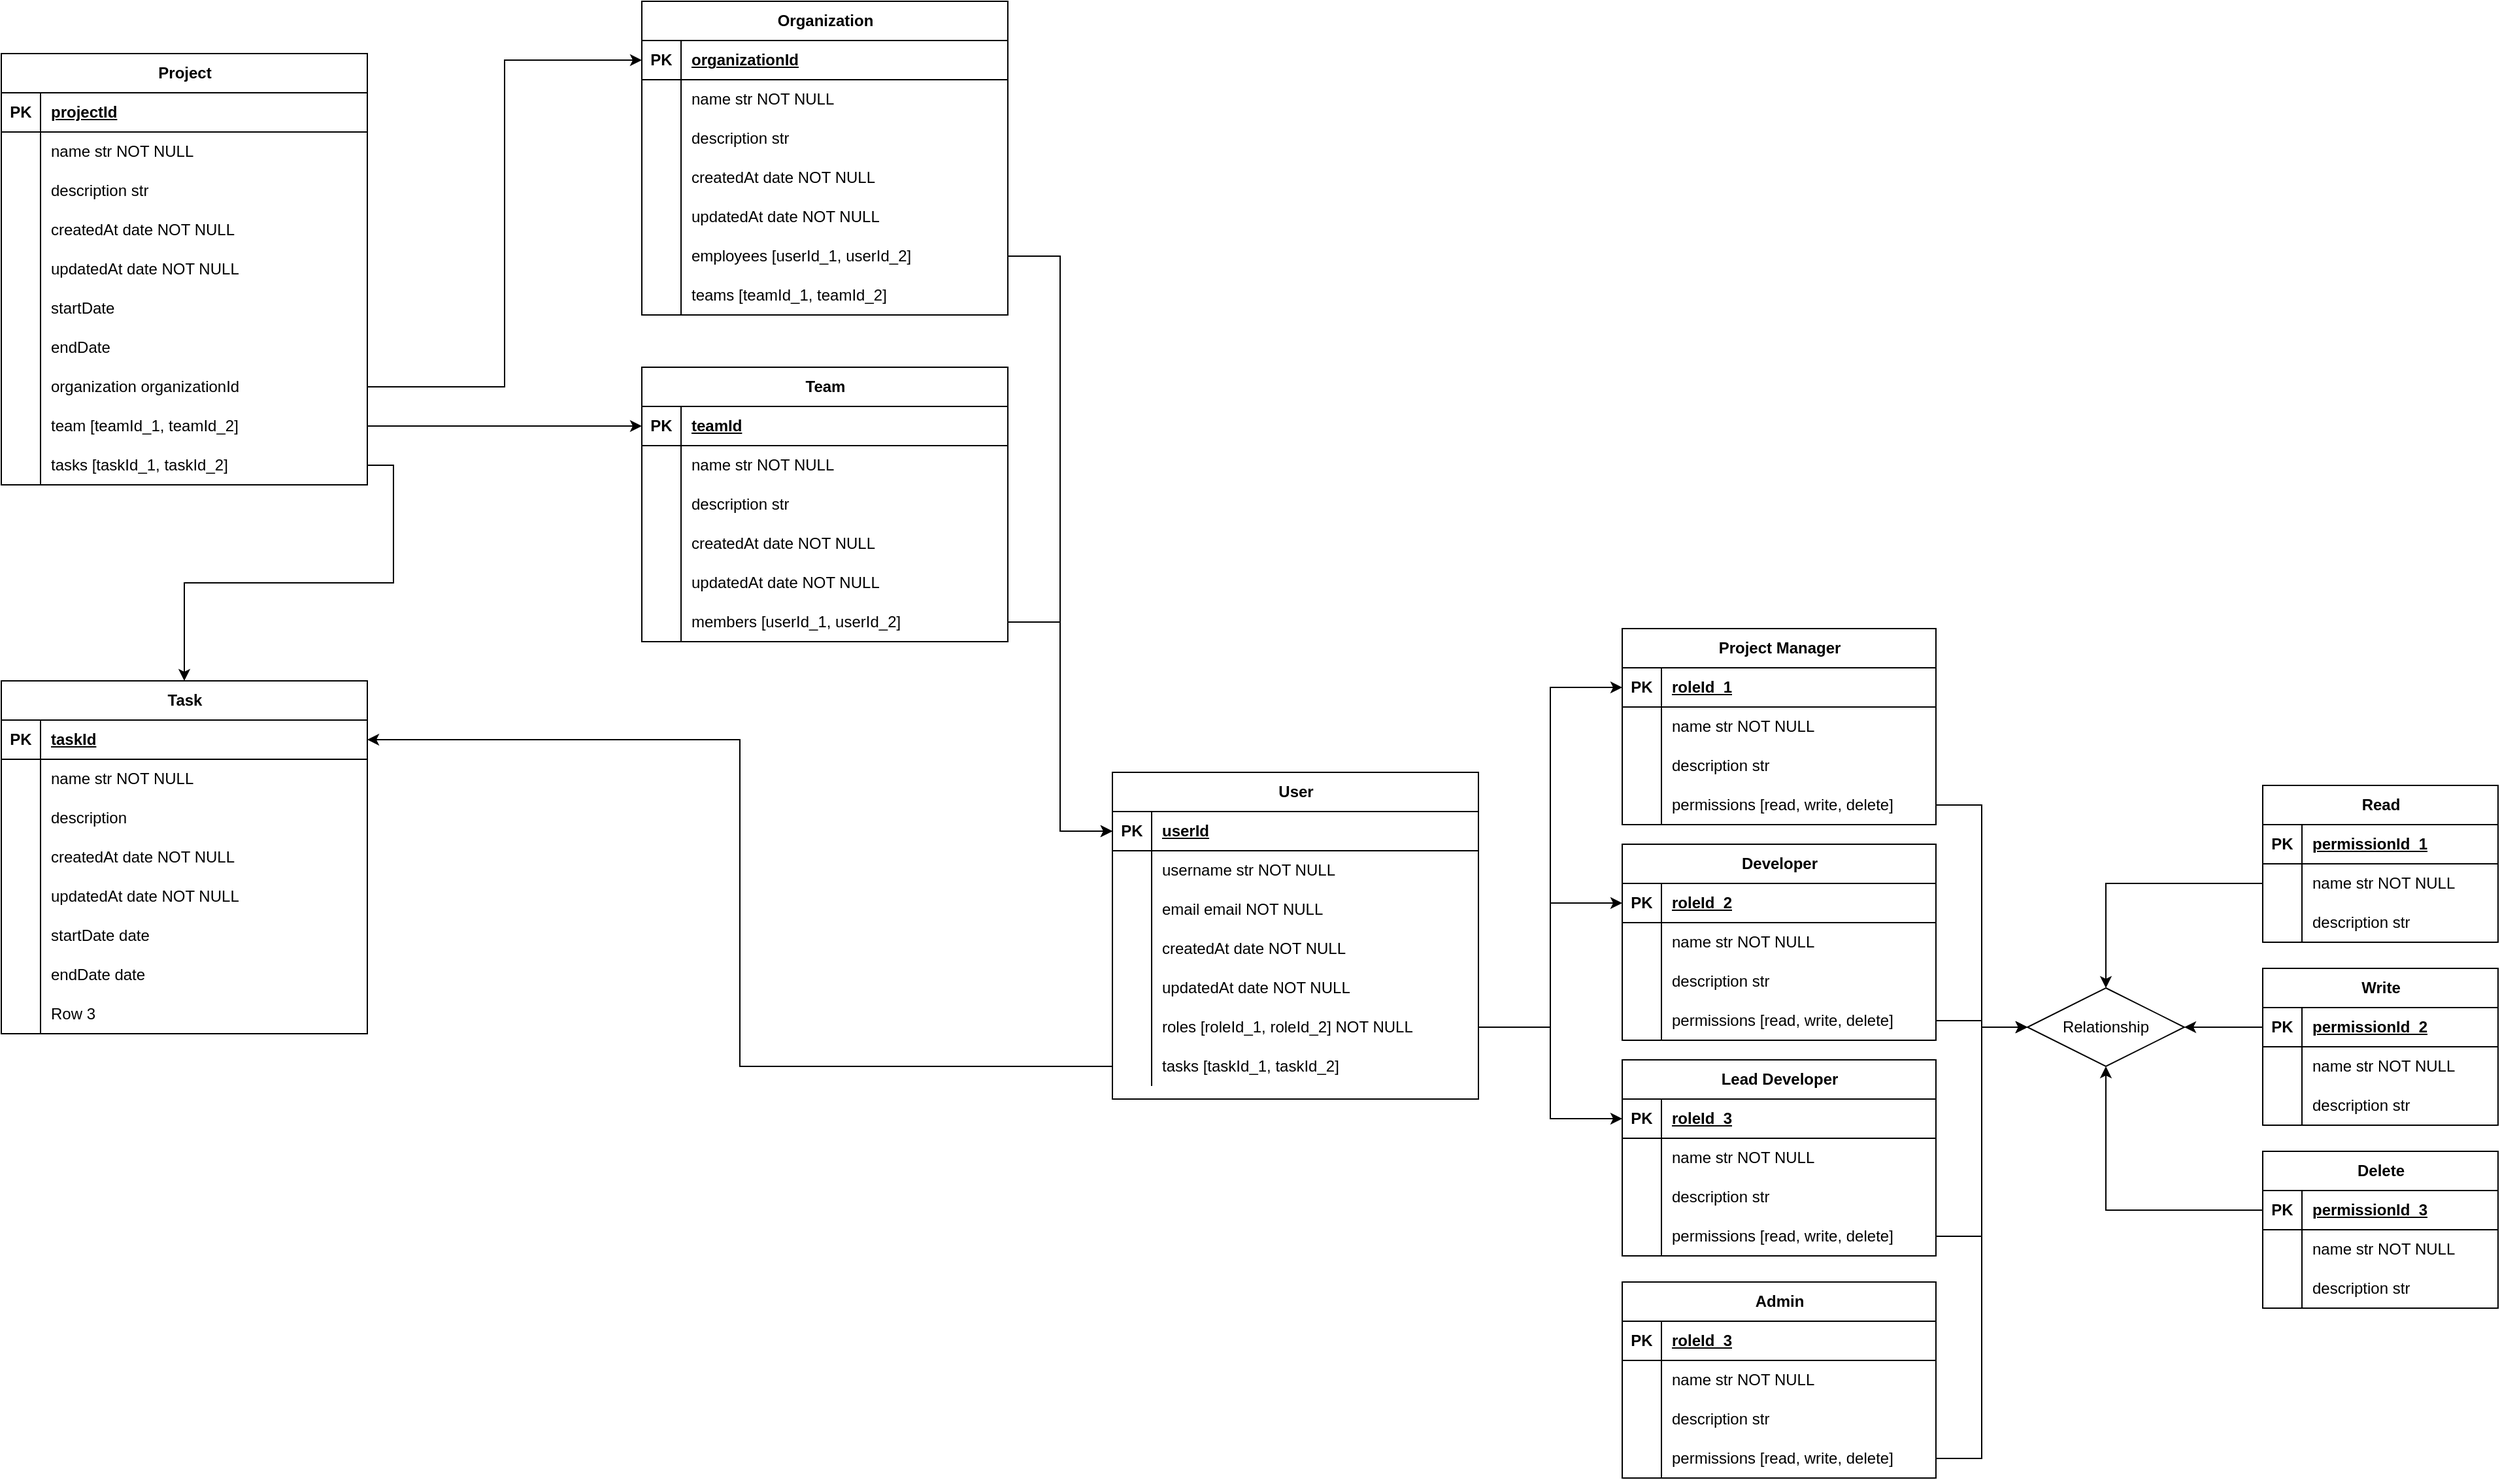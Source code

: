 <mxfile version="24.6.4" type="github">
  <diagram id="R2lEEEUBdFMjLlhIrx00" name="Page-1">
    <mxGraphModel dx="8149" dy="4600" grid="1" gridSize="10" guides="1" tooltips="1" connect="1" arrows="1" fold="1" page="1" pageScale="1" pageWidth="4681" pageHeight="3300" math="0" shadow="0" extFonts="Permanent Marker^https://fonts.googleapis.com/css?family=Permanent+Marker">
      <root>
        <mxCell id="0" />
        <mxCell id="1" parent="0" />
        <mxCell id="rdHZ8O4OTqoQfhuK6MmQ-23" value="User" style="shape=table;startSize=30;container=1;collapsible=1;childLayout=tableLayout;fixedRows=1;rowLines=0;fontStyle=1;align=center;resizeLast=1;html=1;" parent="1" vertex="1">
          <mxGeometry x="-390" y="310" width="280" height="250" as="geometry" />
        </mxCell>
        <mxCell id="rdHZ8O4OTqoQfhuK6MmQ-24" value="" style="shape=tableRow;horizontal=0;startSize=0;swimlaneHead=0;swimlaneBody=0;fillColor=none;collapsible=0;dropTarget=0;points=[[0,0.5],[1,0.5]];portConstraint=eastwest;top=0;left=0;right=0;bottom=1;" parent="rdHZ8O4OTqoQfhuK6MmQ-23" vertex="1">
          <mxGeometry y="30" width="280" height="30" as="geometry" />
        </mxCell>
        <mxCell id="rdHZ8O4OTqoQfhuK6MmQ-25" value="PK" style="shape=partialRectangle;connectable=0;fillColor=none;top=0;left=0;bottom=0;right=0;fontStyle=1;overflow=hidden;whiteSpace=wrap;html=1;" parent="rdHZ8O4OTqoQfhuK6MmQ-24" vertex="1">
          <mxGeometry width="30" height="30" as="geometry">
            <mxRectangle width="30" height="30" as="alternateBounds" />
          </mxGeometry>
        </mxCell>
        <mxCell id="rdHZ8O4OTqoQfhuK6MmQ-26" value="userId" style="shape=partialRectangle;connectable=0;fillColor=none;top=0;left=0;bottom=0;right=0;align=left;spacingLeft=6;fontStyle=5;overflow=hidden;whiteSpace=wrap;html=1;" parent="rdHZ8O4OTqoQfhuK6MmQ-24" vertex="1">
          <mxGeometry x="30" width="250" height="30" as="geometry">
            <mxRectangle width="250" height="30" as="alternateBounds" />
          </mxGeometry>
        </mxCell>
        <mxCell id="rdHZ8O4OTqoQfhuK6MmQ-27" value="" style="shape=tableRow;horizontal=0;startSize=0;swimlaneHead=0;swimlaneBody=0;fillColor=none;collapsible=0;dropTarget=0;points=[[0,0.5],[1,0.5]];portConstraint=eastwest;top=0;left=0;right=0;bottom=0;" parent="rdHZ8O4OTqoQfhuK6MmQ-23" vertex="1">
          <mxGeometry y="60" width="280" height="30" as="geometry" />
        </mxCell>
        <mxCell id="rdHZ8O4OTqoQfhuK6MmQ-28" value="" style="shape=partialRectangle;connectable=0;fillColor=none;top=0;left=0;bottom=0;right=0;editable=1;overflow=hidden;whiteSpace=wrap;html=1;" parent="rdHZ8O4OTqoQfhuK6MmQ-27" vertex="1">
          <mxGeometry width="30" height="30" as="geometry">
            <mxRectangle width="30" height="30" as="alternateBounds" />
          </mxGeometry>
        </mxCell>
        <mxCell id="rdHZ8O4OTqoQfhuK6MmQ-29" value="username str NOT NULL" style="shape=partialRectangle;connectable=0;fillColor=none;top=0;left=0;bottom=0;right=0;align=left;spacingLeft=6;overflow=hidden;whiteSpace=wrap;html=1;" parent="rdHZ8O4OTqoQfhuK6MmQ-27" vertex="1">
          <mxGeometry x="30" width="250" height="30" as="geometry">
            <mxRectangle width="250" height="30" as="alternateBounds" />
          </mxGeometry>
        </mxCell>
        <mxCell id="rdHZ8O4OTqoQfhuK6MmQ-30" value="" style="shape=tableRow;horizontal=0;startSize=0;swimlaneHead=0;swimlaneBody=0;fillColor=none;collapsible=0;dropTarget=0;points=[[0,0.5],[1,0.5]];portConstraint=eastwest;top=0;left=0;right=0;bottom=0;" parent="rdHZ8O4OTqoQfhuK6MmQ-23" vertex="1">
          <mxGeometry y="90" width="280" height="30" as="geometry" />
        </mxCell>
        <mxCell id="rdHZ8O4OTqoQfhuK6MmQ-31" value="" style="shape=partialRectangle;connectable=0;fillColor=none;top=0;left=0;bottom=0;right=0;editable=1;overflow=hidden;whiteSpace=wrap;html=1;" parent="rdHZ8O4OTqoQfhuK6MmQ-30" vertex="1">
          <mxGeometry width="30" height="30" as="geometry">
            <mxRectangle width="30" height="30" as="alternateBounds" />
          </mxGeometry>
        </mxCell>
        <mxCell id="rdHZ8O4OTqoQfhuK6MmQ-32" value="email email NOT NULL" style="shape=partialRectangle;connectable=0;fillColor=none;top=0;left=0;bottom=0;right=0;align=left;spacingLeft=6;overflow=hidden;whiteSpace=wrap;html=1;" parent="rdHZ8O4OTqoQfhuK6MmQ-30" vertex="1">
          <mxGeometry x="30" width="250" height="30" as="geometry">
            <mxRectangle width="250" height="30" as="alternateBounds" />
          </mxGeometry>
        </mxCell>
        <mxCell id="rdHZ8O4OTqoQfhuK6MmQ-39" value="" style="shape=tableRow;horizontal=0;startSize=0;swimlaneHead=0;swimlaneBody=0;fillColor=none;collapsible=0;dropTarget=0;points=[[0,0.5],[1,0.5]];portConstraint=eastwest;top=0;left=0;right=0;bottom=0;" parent="rdHZ8O4OTqoQfhuK6MmQ-23" vertex="1">
          <mxGeometry y="120" width="280" height="30" as="geometry" />
        </mxCell>
        <mxCell id="rdHZ8O4OTqoQfhuK6MmQ-40" value="" style="shape=partialRectangle;connectable=0;fillColor=none;top=0;left=0;bottom=0;right=0;editable=1;overflow=hidden;whiteSpace=wrap;html=1;" parent="rdHZ8O4OTqoQfhuK6MmQ-39" vertex="1">
          <mxGeometry width="30" height="30" as="geometry">
            <mxRectangle width="30" height="30" as="alternateBounds" />
          </mxGeometry>
        </mxCell>
        <mxCell id="rdHZ8O4OTqoQfhuK6MmQ-41" value="createdAt date NOT NULL" style="shape=partialRectangle;connectable=0;fillColor=none;top=0;left=0;bottom=0;right=0;align=left;spacingLeft=6;overflow=hidden;whiteSpace=wrap;html=1;" parent="rdHZ8O4OTqoQfhuK6MmQ-39" vertex="1">
          <mxGeometry x="30" width="250" height="30" as="geometry">
            <mxRectangle width="250" height="30" as="alternateBounds" />
          </mxGeometry>
        </mxCell>
        <mxCell id="rdHZ8O4OTqoQfhuK6MmQ-33" value="" style="shape=tableRow;horizontal=0;startSize=0;swimlaneHead=0;swimlaneBody=0;fillColor=none;collapsible=0;dropTarget=0;points=[[0,0.5],[1,0.5]];portConstraint=eastwest;top=0;left=0;right=0;bottom=0;" parent="rdHZ8O4OTqoQfhuK6MmQ-23" vertex="1">
          <mxGeometry y="150" width="280" height="30" as="geometry" />
        </mxCell>
        <mxCell id="rdHZ8O4OTqoQfhuK6MmQ-34" value="" style="shape=partialRectangle;connectable=0;fillColor=none;top=0;left=0;bottom=0;right=0;editable=1;overflow=hidden;whiteSpace=wrap;html=1;" parent="rdHZ8O4OTqoQfhuK6MmQ-33" vertex="1">
          <mxGeometry width="30" height="30" as="geometry">
            <mxRectangle width="30" height="30" as="alternateBounds" />
          </mxGeometry>
        </mxCell>
        <mxCell id="rdHZ8O4OTqoQfhuK6MmQ-35" value="updatedAt date NOT NULL" style="shape=partialRectangle;connectable=0;fillColor=none;top=0;left=0;bottom=0;right=0;align=left;spacingLeft=6;overflow=hidden;whiteSpace=wrap;html=1;" parent="rdHZ8O4OTqoQfhuK6MmQ-33" vertex="1">
          <mxGeometry x="30" width="250" height="30" as="geometry">
            <mxRectangle width="250" height="30" as="alternateBounds" />
          </mxGeometry>
        </mxCell>
        <mxCell id="rdHZ8O4OTqoQfhuK6MmQ-45" value="" style="shape=tableRow;horizontal=0;startSize=0;swimlaneHead=0;swimlaneBody=0;fillColor=none;collapsible=0;dropTarget=0;points=[[0,0.5],[1,0.5]];portConstraint=eastwest;top=0;left=0;right=0;bottom=0;" parent="rdHZ8O4OTqoQfhuK6MmQ-23" vertex="1">
          <mxGeometry y="180" width="280" height="30" as="geometry" />
        </mxCell>
        <mxCell id="rdHZ8O4OTqoQfhuK6MmQ-46" value="" style="shape=partialRectangle;connectable=0;fillColor=none;top=0;left=0;bottom=0;right=0;editable=1;overflow=hidden;whiteSpace=wrap;html=1;" parent="rdHZ8O4OTqoQfhuK6MmQ-45" vertex="1">
          <mxGeometry width="30" height="30" as="geometry">
            <mxRectangle width="30" height="30" as="alternateBounds" />
          </mxGeometry>
        </mxCell>
        <mxCell id="rdHZ8O4OTqoQfhuK6MmQ-47" value="roles [roleId_1, roleId_2] NOT NULL" style="shape=partialRectangle;connectable=0;fillColor=none;top=0;left=0;bottom=0;right=0;align=left;spacingLeft=6;overflow=hidden;whiteSpace=wrap;html=1;" parent="rdHZ8O4OTqoQfhuK6MmQ-45" vertex="1">
          <mxGeometry x="30" width="250" height="30" as="geometry">
            <mxRectangle width="250" height="30" as="alternateBounds" />
          </mxGeometry>
        </mxCell>
        <mxCell id="WpW3vxHM1-oJDysAhOlH-99" value="" style="shape=tableRow;horizontal=0;startSize=0;swimlaneHead=0;swimlaneBody=0;fillColor=none;collapsible=0;dropTarget=0;points=[[0,0.5],[1,0.5]];portConstraint=eastwest;top=0;left=0;right=0;bottom=0;" parent="rdHZ8O4OTqoQfhuK6MmQ-23" vertex="1">
          <mxGeometry y="210" width="280" height="30" as="geometry" />
        </mxCell>
        <mxCell id="WpW3vxHM1-oJDysAhOlH-100" value="" style="shape=partialRectangle;connectable=0;fillColor=none;top=0;left=0;bottom=0;right=0;editable=1;overflow=hidden;whiteSpace=wrap;html=1;" parent="WpW3vxHM1-oJDysAhOlH-99" vertex="1">
          <mxGeometry width="30" height="30" as="geometry">
            <mxRectangle width="30" height="30" as="alternateBounds" />
          </mxGeometry>
        </mxCell>
        <mxCell id="WpW3vxHM1-oJDysAhOlH-101" value="tasks [taskId_1, taskId_2]" style="shape=partialRectangle;connectable=0;fillColor=none;top=0;left=0;bottom=0;right=0;align=left;spacingLeft=6;overflow=hidden;whiteSpace=wrap;html=1;" parent="WpW3vxHM1-oJDysAhOlH-99" vertex="1">
          <mxGeometry x="30" width="250" height="30" as="geometry">
            <mxRectangle width="250" height="30" as="alternateBounds" />
          </mxGeometry>
        </mxCell>
        <mxCell id="rdHZ8O4OTqoQfhuK6MmQ-36" value="" style="shape=tableRow;horizontal=0;startSize=0;swimlaneHead=0;swimlaneBody=0;fillColor=none;collapsible=0;dropTarget=0;points=[[0,0.5],[1,0.5]];portConstraint=eastwest;top=0;left=0;right=0;bottom=0;" parent="1" vertex="1">
          <mxGeometry x="-370" y="460" width="180" height="30" as="geometry" />
        </mxCell>
        <mxCell id="rdHZ8O4OTqoQfhuK6MmQ-37" value="" style="shape=partialRectangle;connectable=0;fillColor=none;top=0;left=0;bottom=0;right=0;editable=1;overflow=hidden;whiteSpace=wrap;html=1;" parent="rdHZ8O4OTqoQfhuK6MmQ-36" vertex="1">
          <mxGeometry width="30" height="30" as="geometry">
            <mxRectangle width="30" height="30" as="alternateBounds" />
          </mxGeometry>
        </mxCell>
        <mxCell id="rdHZ8O4OTqoQfhuK6MmQ-48" value="Project Manager" style="shape=table;startSize=30;container=1;collapsible=1;childLayout=tableLayout;fixedRows=1;rowLines=0;fontStyle=1;align=center;resizeLast=1;html=1;" parent="1" vertex="1">
          <mxGeometry y="200" width="240" height="150" as="geometry" />
        </mxCell>
        <mxCell id="rdHZ8O4OTqoQfhuK6MmQ-49" value="" style="shape=tableRow;horizontal=0;startSize=0;swimlaneHead=0;swimlaneBody=0;fillColor=none;collapsible=0;dropTarget=0;points=[[0,0.5],[1,0.5]];portConstraint=eastwest;top=0;left=0;right=0;bottom=1;" parent="rdHZ8O4OTqoQfhuK6MmQ-48" vertex="1">
          <mxGeometry y="30" width="240" height="30" as="geometry" />
        </mxCell>
        <mxCell id="rdHZ8O4OTqoQfhuK6MmQ-50" value="PK" style="shape=partialRectangle;connectable=0;fillColor=none;top=0;left=0;bottom=0;right=0;fontStyle=1;overflow=hidden;whiteSpace=wrap;html=1;" parent="rdHZ8O4OTqoQfhuK6MmQ-49" vertex="1">
          <mxGeometry width="30" height="30" as="geometry">
            <mxRectangle width="30" height="30" as="alternateBounds" />
          </mxGeometry>
        </mxCell>
        <mxCell id="rdHZ8O4OTqoQfhuK6MmQ-51" value="roleId_1" style="shape=partialRectangle;connectable=0;fillColor=none;top=0;left=0;bottom=0;right=0;align=left;spacingLeft=6;fontStyle=5;overflow=hidden;whiteSpace=wrap;html=1;" parent="rdHZ8O4OTqoQfhuK6MmQ-49" vertex="1">
          <mxGeometry x="30" width="210" height="30" as="geometry">
            <mxRectangle width="210" height="30" as="alternateBounds" />
          </mxGeometry>
        </mxCell>
        <mxCell id="rdHZ8O4OTqoQfhuK6MmQ-52" value="" style="shape=tableRow;horizontal=0;startSize=0;swimlaneHead=0;swimlaneBody=0;fillColor=none;collapsible=0;dropTarget=0;points=[[0,0.5],[1,0.5]];portConstraint=eastwest;top=0;left=0;right=0;bottom=0;" parent="rdHZ8O4OTqoQfhuK6MmQ-48" vertex="1">
          <mxGeometry y="60" width="240" height="30" as="geometry" />
        </mxCell>
        <mxCell id="rdHZ8O4OTqoQfhuK6MmQ-53" value="" style="shape=partialRectangle;connectable=0;fillColor=none;top=0;left=0;bottom=0;right=0;editable=1;overflow=hidden;whiteSpace=wrap;html=1;" parent="rdHZ8O4OTqoQfhuK6MmQ-52" vertex="1">
          <mxGeometry width="30" height="30" as="geometry">
            <mxRectangle width="30" height="30" as="alternateBounds" />
          </mxGeometry>
        </mxCell>
        <mxCell id="rdHZ8O4OTqoQfhuK6MmQ-54" value="name str NOT NULL" style="shape=partialRectangle;connectable=0;fillColor=none;top=0;left=0;bottom=0;right=0;align=left;spacingLeft=6;overflow=hidden;whiteSpace=wrap;html=1;" parent="rdHZ8O4OTqoQfhuK6MmQ-52" vertex="1">
          <mxGeometry x="30" width="210" height="30" as="geometry">
            <mxRectangle width="210" height="30" as="alternateBounds" />
          </mxGeometry>
        </mxCell>
        <mxCell id="rdHZ8O4OTqoQfhuK6MmQ-104" value="" style="shape=tableRow;horizontal=0;startSize=0;swimlaneHead=0;swimlaneBody=0;fillColor=none;collapsible=0;dropTarget=0;points=[[0,0.5],[1,0.5]];portConstraint=eastwest;top=0;left=0;right=0;bottom=0;" parent="rdHZ8O4OTqoQfhuK6MmQ-48" vertex="1">
          <mxGeometry y="90" width="240" height="30" as="geometry" />
        </mxCell>
        <mxCell id="rdHZ8O4OTqoQfhuK6MmQ-105" value="" style="shape=partialRectangle;connectable=0;fillColor=none;top=0;left=0;bottom=0;right=0;editable=1;overflow=hidden;whiteSpace=wrap;html=1;" parent="rdHZ8O4OTqoQfhuK6MmQ-104" vertex="1">
          <mxGeometry width="30" height="30" as="geometry">
            <mxRectangle width="30" height="30" as="alternateBounds" />
          </mxGeometry>
        </mxCell>
        <mxCell id="rdHZ8O4OTqoQfhuK6MmQ-106" value="description str" style="shape=partialRectangle;connectable=0;fillColor=none;top=0;left=0;bottom=0;right=0;align=left;spacingLeft=6;overflow=hidden;whiteSpace=wrap;html=1;" parent="rdHZ8O4OTqoQfhuK6MmQ-104" vertex="1">
          <mxGeometry x="30" width="210" height="30" as="geometry">
            <mxRectangle width="210" height="30" as="alternateBounds" />
          </mxGeometry>
        </mxCell>
        <mxCell id="rdHZ8O4OTqoQfhuK6MmQ-55" value="" style="shape=tableRow;horizontal=0;startSize=0;swimlaneHead=0;swimlaneBody=0;fillColor=none;collapsible=0;dropTarget=0;points=[[0,0.5],[1,0.5]];portConstraint=eastwest;top=0;left=0;right=0;bottom=0;" parent="rdHZ8O4OTqoQfhuK6MmQ-48" vertex="1">
          <mxGeometry y="120" width="240" height="30" as="geometry" />
        </mxCell>
        <mxCell id="rdHZ8O4OTqoQfhuK6MmQ-56" value="" style="shape=partialRectangle;connectable=0;fillColor=none;top=0;left=0;bottom=0;right=0;editable=1;overflow=hidden;whiteSpace=wrap;html=1;" parent="rdHZ8O4OTqoQfhuK6MmQ-55" vertex="1">
          <mxGeometry width="30" height="30" as="geometry">
            <mxRectangle width="30" height="30" as="alternateBounds" />
          </mxGeometry>
        </mxCell>
        <mxCell id="rdHZ8O4OTqoQfhuK6MmQ-57" value="permissions [read, write, delete]" style="shape=partialRectangle;connectable=0;fillColor=none;top=0;left=0;bottom=0;right=0;align=left;spacingLeft=6;overflow=hidden;whiteSpace=wrap;html=1;" parent="rdHZ8O4OTqoQfhuK6MmQ-55" vertex="1">
          <mxGeometry x="30" width="210" height="30" as="geometry">
            <mxRectangle width="210" height="30" as="alternateBounds" />
          </mxGeometry>
        </mxCell>
        <mxCell id="rdHZ8O4OTqoQfhuK6MmQ-61" value="Read" style="shape=table;startSize=30;container=1;collapsible=1;childLayout=tableLayout;fixedRows=1;rowLines=0;fontStyle=1;align=center;resizeLast=1;html=1;" parent="1" vertex="1">
          <mxGeometry x="490" y="320" width="180" height="120" as="geometry" />
        </mxCell>
        <mxCell id="rdHZ8O4OTqoQfhuK6MmQ-62" value="" style="shape=tableRow;horizontal=0;startSize=0;swimlaneHead=0;swimlaneBody=0;fillColor=none;collapsible=0;dropTarget=0;points=[[0,0.5],[1,0.5]];portConstraint=eastwest;top=0;left=0;right=0;bottom=1;" parent="rdHZ8O4OTqoQfhuK6MmQ-61" vertex="1">
          <mxGeometry y="30" width="180" height="30" as="geometry" />
        </mxCell>
        <mxCell id="rdHZ8O4OTqoQfhuK6MmQ-63" value="PK" style="shape=partialRectangle;connectable=0;fillColor=none;top=0;left=0;bottom=0;right=0;fontStyle=1;overflow=hidden;whiteSpace=wrap;html=1;" parent="rdHZ8O4OTqoQfhuK6MmQ-62" vertex="1">
          <mxGeometry width="30" height="30" as="geometry">
            <mxRectangle width="30" height="30" as="alternateBounds" />
          </mxGeometry>
        </mxCell>
        <mxCell id="rdHZ8O4OTqoQfhuK6MmQ-64" value="permissionId_1" style="shape=partialRectangle;connectable=0;fillColor=none;top=0;left=0;bottom=0;right=0;align=left;spacingLeft=6;fontStyle=5;overflow=hidden;whiteSpace=wrap;html=1;" parent="rdHZ8O4OTqoQfhuK6MmQ-62" vertex="1">
          <mxGeometry x="30" width="150" height="30" as="geometry">
            <mxRectangle width="150" height="30" as="alternateBounds" />
          </mxGeometry>
        </mxCell>
        <mxCell id="rdHZ8O4OTqoQfhuK6MmQ-65" value="" style="shape=tableRow;horizontal=0;startSize=0;swimlaneHead=0;swimlaneBody=0;fillColor=none;collapsible=0;dropTarget=0;points=[[0,0.5],[1,0.5]];portConstraint=eastwest;top=0;left=0;right=0;bottom=0;" parent="rdHZ8O4OTqoQfhuK6MmQ-61" vertex="1">
          <mxGeometry y="60" width="180" height="30" as="geometry" />
        </mxCell>
        <mxCell id="rdHZ8O4OTqoQfhuK6MmQ-66" value="" style="shape=partialRectangle;connectable=0;fillColor=none;top=0;left=0;bottom=0;right=0;editable=1;overflow=hidden;whiteSpace=wrap;html=1;" parent="rdHZ8O4OTqoQfhuK6MmQ-65" vertex="1">
          <mxGeometry width="30" height="30" as="geometry">
            <mxRectangle width="30" height="30" as="alternateBounds" />
          </mxGeometry>
        </mxCell>
        <mxCell id="rdHZ8O4OTqoQfhuK6MmQ-67" value="name str NOT NULL" style="shape=partialRectangle;connectable=0;fillColor=none;top=0;left=0;bottom=0;right=0;align=left;spacingLeft=6;overflow=hidden;whiteSpace=wrap;html=1;" parent="rdHZ8O4OTqoQfhuK6MmQ-65" vertex="1">
          <mxGeometry x="30" width="150" height="30" as="geometry">
            <mxRectangle width="150" height="30" as="alternateBounds" />
          </mxGeometry>
        </mxCell>
        <mxCell id="rdHZ8O4OTqoQfhuK6MmQ-68" value="" style="shape=tableRow;horizontal=0;startSize=0;swimlaneHead=0;swimlaneBody=0;fillColor=none;collapsible=0;dropTarget=0;points=[[0,0.5],[1,0.5]];portConstraint=eastwest;top=0;left=0;right=0;bottom=0;" parent="rdHZ8O4OTqoQfhuK6MmQ-61" vertex="1">
          <mxGeometry y="90" width="180" height="30" as="geometry" />
        </mxCell>
        <mxCell id="rdHZ8O4OTqoQfhuK6MmQ-69" value="" style="shape=partialRectangle;connectable=0;fillColor=none;top=0;left=0;bottom=0;right=0;editable=1;overflow=hidden;whiteSpace=wrap;html=1;" parent="rdHZ8O4OTqoQfhuK6MmQ-68" vertex="1">
          <mxGeometry width="30" height="30" as="geometry">
            <mxRectangle width="30" height="30" as="alternateBounds" />
          </mxGeometry>
        </mxCell>
        <mxCell id="rdHZ8O4OTqoQfhuK6MmQ-70" value="description str" style="shape=partialRectangle;connectable=0;fillColor=none;top=0;left=0;bottom=0;right=0;align=left;spacingLeft=6;overflow=hidden;whiteSpace=wrap;html=1;" parent="rdHZ8O4OTqoQfhuK6MmQ-68" vertex="1">
          <mxGeometry x="30" width="150" height="30" as="geometry">
            <mxRectangle width="150" height="30" as="alternateBounds" />
          </mxGeometry>
        </mxCell>
        <mxCell id="rdHZ8O4OTqoQfhuK6MmQ-75" value="Developer" style="shape=table;startSize=30;container=1;collapsible=1;childLayout=tableLayout;fixedRows=1;rowLines=0;fontStyle=1;align=center;resizeLast=1;html=1;" parent="1" vertex="1">
          <mxGeometry y="365" width="240" height="150" as="geometry" />
        </mxCell>
        <mxCell id="rdHZ8O4OTqoQfhuK6MmQ-76" value="" style="shape=tableRow;horizontal=0;startSize=0;swimlaneHead=0;swimlaneBody=0;fillColor=none;collapsible=0;dropTarget=0;points=[[0,0.5],[1,0.5]];portConstraint=eastwest;top=0;left=0;right=0;bottom=1;" parent="rdHZ8O4OTqoQfhuK6MmQ-75" vertex="1">
          <mxGeometry y="30" width="240" height="30" as="geometry" />
        </mxCell>
        <mxCell id="rdHZ8O4OTqoQfhuK6MmQ-77" value="PK" style="shape=partialRectangle;connectable=0;fillColor=none;top=0;left=0;bottom=0;right=0;fontStyle=1;overflow=hidden;whiteSpace=wrap;html=1;" parent="rdHZ8O4OTqoQfhuK6MmQ-76" vertex="1">
          <mxGeometry width="30" height="30" as="geometry">
            <mxRectangle width="30" height="30" as="alternateBounds" />
          </mxGeometry>
        </mxCell>
        <mxCell id="rdHZ8O4OTqoQfhuK6MmQ-78" value="roleId_2" style="shape=partialRectangle;connectable=0;fillColor=none;top=0;left=0;bottom=0;right=0;align=left;spacingLeft=6;fontStyle=5;overflow=hidden;whiteSpace=wrap;html=1;" parent="rdHZ8O4OTqoQfhuK6MmQ-76" vertex="1">
          <mxGeometry x="30" width="210" height="30" as="geometry">
            <mxRectangle width="210" height="30" as="alternateBounds" />
          </mxGeometry>
        </mxCell>
        <mxCell id="rdHZ8O4OTqoQfhuK6MmQ-79" value="" style="shape=tableRow;horizontal=0;startSize=0;swimlaneHead=0;swimlaneBody=0;fillColor=none;collapsible=0;dropTarget=0;points=[[0,0.5],[1,0.5]];portConstraint=eastwest;top=0;left=0;right=0;bottom=0;" parent="rdHZ8O4OTqoQfhuK6MmQ-75" vertex="1">
          <mxGeometry y="60" width="240" height="30" as="geometry" />
        </mxCell>
        <mxCell id="rdHZ8O4OTqoQfhuK6MmQ-80" value="" style="shape=partialRectangle;connectable=0;fillColor=none;top=0;left=0;bottom=0;right=0;editable=1;overflow=hidden;whiteSpace=wrap;html=1;" parent="rdHZ8O4OTqoQfhuK6MmQ-79" vertex="1">
          <mxGeometry width="30" height="30" as="geometry">
            <mxRectangle width="30" height="30" as="alternateBounds" />
          </mxGeometry>
        </mxCell>
        <mxCell id="rdHZ8O4OTqoQfhuK6MmQ-81" value="name str NOT NULL" style="shape=partialRectangle;connectable=0;fillColor=none;top=0;left=0;bottom=0;right=0;align=left;spacingLeft=6;overflow=hidden;whiteSpace=wrap;html=1;" parent="rdHZ8O4OTqoQfhuK6MmQ-79" vertex="1">
          <mxGeometry x="30" width="210" height="30" as="geometry">
            <mxRectangle width="210" height="30" as="alternateBounds" />
          </mxGeometry>
        </mxCell>
        <mxCell id="rdHZ8O4OTqoQfhuK6MmQ-107" value="" style="shape=tableRow;horizontal=0;startSize=0;swimlaneHead=0;swimlaneBody=0;fillColor=none;collapsible=0;dropTarget=0;points=[[0,0.5],[1,0.5]];portConstraint=eastwest;top=0;left=0;right=0;bottom=0;" parent="rdHZ8O4OTqoQfhuK6MmQ-75" vertex="1">
          <mxGeometry y="90" width="240" height="30" as="geometry" />
        </mxCell>
        <mxCell id="rdHZ8O4OTqoQfhuK6MmQ-108" value="" style="shape=partialRectangle;connectable=0;fillColor=none;top=0;left=0;bottom=0;right=0;editable=1;overflow=hidden;whiteSpace=wrap;html=1;" parent="rdHZ8O4OTqoQfhuK6MmQ-107" vertex="1">
          <mxGeometry width="30" height="30" as="geometry">
            <mxRectangle width="30" height="30" as="alternateBounds" />
          </mxGeometry>
        </mxCell>
        <mxCell id="rdHZ8O4OTqoQfhuK6MmQ-109" value="description str" style="shape=partialRectangle;connectable=0;fillColor=none;top=0;left=0;bottom=0;right=0;align=left;spacingLeft=6;overflow=hidden;whiteSpace=wrap;html=1;" parent="rdHZ8O4OTqoQfhuK6MmQ-107" vertex="1">
          <mxGeometry x="30" width="210" height="30" as="geometry">
            <mxRectangle width="210" height="30" as="alternateBounds" />
          </mxGeometry>
        </mxCell>
        <mxCell id="rdHZ8O4OTqoQfhuK6MmQ-82" value="" style="shape=tableRow;horizontal=0;startSize=0;swimlaneHead=0;swimlaneBody=0;fillColor=none;collapsible=0;dropTarget=0;points=[[0,0.5],[1,0.5]];portConstraint=eastwest;top=0;left=0;right=0;bottom=0;" parent="rdHZ8O4OTqoQfhuK6MmQ-75" vertex="1">
          <mxGeometry y="120" width="240" height="30" as="geometry" />
        </mxCell>
        <mxCell id="rdHZ8O4OTqoQfhuK6MmQ-83" value="" style="shape=partialRectangle;connectable=0;fillColor=none;top=0;left=0;bottom=0;right=0;editable=1;overflow=hidden;whiteSpace=wrap;html=1;" parent="rdHZ8O4OTqoQfhuK6MmQ-82" vertex="1">
          <mxGeometry width="30" height="30" as="geometry">
            <mxRectangle width="30" height="30" as="alternateBounds" />
          </mxGeometry>
        </mxCell>
        <mxCell id="rdHZ8O4OTqoQfhuK6MmQ-84" value="permissions [read, write, delete]" style="shape=partialRectangle;connectable=0;fillColor=none;top=0;left=0;bottom=0;right=0;align=left;spacingLeft=6;overflow=hidden;whiteSpace=wrap;html=1;" parent="rdHZ8O4OTqoQfhuK6MmQ-82" vertex="1">
          <mxGeometry x="30" width="210" height="30" as="geometry">
            <mxRectangle width="210" height="30" as="alternateBounds" />
          </mxGeometry>
        </mxCell>
        <mxCell id="rdHZ8O4OTqoQfhuK6MmQ-85" value="Lead Developer" style="shape=table;startSize=30;container=1;collapsible=1;childLayout=tableLayout;fixedRows=1;rowLines=0;fontStyle=1;align=center;resizeLast=1;html=1;" parent="1" vertex="1">
          <mxGeometry y="530" width="240" height="150" as="geometry" />
        </mxCell>
        <mxCell id="rdHZ8O4OTqoQfhuK6MmQ-86" value="" style="shape=tableRow;horizontal=0;startSize=0;swimlaneHead=0;swimlaneBody=0;fillColor=none;collapsible=0;dropTarget=0;points=[[0,0.5],[1,0.5]];portConstraint=eastwest;top=0;left=0;right=0;bottom=1;" parent="rdHZ8O4OTqoQfhuK6MmQ-85" vertex="1">
          <mxGeometry y="30" width="240" height="30" as="geometry" />
        </mxCell>
        <mxCell id="rdHZ8O4OTqoQfhuK6MmQ-87" value="PK" style="shape=partialRectangle;connectable=0;fillColor=none;top=0;left=0;bottom=0;right=0;fontStyle=1;overflow=hidden;whiteSpace=wrap;html=1;" parent="rdHZ8O4OTqoQfhuK6MmQ-86" vertex="1">
          <mxGeometry width="30" height="30" as="geometry">
            <mxRectangle width="30" height="30" as="alternateBounds" />
          </mxGeometry>
        </mxCell>
        <mxCell id="rdHZ8O4OTqoQfhuK6MmQ-88" value="roleId_3" style="shape=partialRectangle;connectable=0;fillColor=none;top=0;left=0;bottom=0;right=0;align=left;spacingLeft=6;fontStyle=5;overflow=hidden;whiteSpace=wrap;html=1;" parent="rdHZ8O4OTqoQfhuK6MmQ-86" vertex="1">
          <mxGeometry x="30" width="210" height="30" as="geometry">
            <mxRectangle width="210" height="30" as="alternateBounds" />
          </mxGeometry>
        </mxCell>
        <mxCell id="rdHZ8O4OTqoQfhuK6MmQ-89" value="" style="shape=tableRow;horizontal=0;startSize=0;swimlaneHead=0;swimlaneBody=0;fillColor=none;collapsible=0;dropTarget=0;points=[[0,0.5],[1,0.5]];portConstraint=eastwest;top=0;left=0;right=0;bottom=0;" parent="rdHZ8O4OTqoQfhuK6MmQ-85" vertex="1">
          <mxGeometry y="60" width="240" height="30" as="geometry" />
        </mxCell>
        <mxCell id="rdHZ8O4OTqoQfhuK6MmQ-90" value="" style="shape=partialRectangle;connectable=0;fillColor=none;top=0;left=0;bottom=0;right=0;editable=1;overflow=hidden;whiteSpace=wrap;html=1;" parent="rdHZ8O4OTqoQfhuK6MmQ-89" vertex="1">
          <mxGeometry width="30" height="30" as="geometry">
            <mxRectangle width="30" height="30" as="alternateBounds" />
          </mxGeometry>
        </mxCell>
        <mxCell id="rdHZ8O4OTqoQfhuK6MmQ-91" value="name str NOT NULL" style="shape=partialRectangle;connectable=0;fillColor=none;top=0;left=0;bottom=0;right=0;align=left;spacingLeft=6;overflow=hidden;whiteSpace=wrap;html=1;" parent="rdHZ8O4OTqoQfhuK6MmQ-89" vertex="1">
          <mxGeometry x="30" width="210" height="30" as="geometry">
            <mxRectangle width="210" height="30" as="alternateBounds" />
          </mxGeometry>
        </mxCell>
        <mxCell id="rdHZ8O4OTqoQfhuK6MmQ-120" value="" style="shape=tableRow;horizontal=0;startSize=0;swimlaneHead=0;swimlaneBody=0;fillColor=none;collapsible=0;dropTarget=0;points=[[0,0.5],[1,0.5]];portConstraint=eastwest;top=0;left=0;right=0;bottom=0;" parent="rdHZ8O4OTqoQfhuK6MmQ-85" vertex="1">
          <mxGeometry y="90" width="240" height="30" as="geometry" />
        </mxCell>
        <mxCell id="rdHZ8O4OTqoQfhuK6MmQ-121" value="" style="shape=partialRectangle;connectable=0;fillColor=none;top=0;left=0;bottom=0;right=0;editable=1;overflow=hidden;whiteSpace=wrap;html=1;" parent="rdHZ8O4OTqoQfhuK6MmQ-120" vertex="1">
          <mxGeometry width="30" height="30" as="geometry">
            <mxRectangle width="30" height="30" as="alternateBounds" />
          </mxGeometry>
        </mxCell>
        <mxCell id="rdHZ8O4OTqoQfhuK6MmQ-122" value="description str" style="shape=partialRectangle;connectable=0;fillColor=none;top=0;left=0;bottom=0;right=0;align=left;spacingLeft=6;overflow=hidden;whiteSpace=wrap;html=1;" parent="rdHZ8O4OTqoQfhuK6MmQ-120" vertex="1">
          <mxGeometry x="30" width="210" height="30" as="geometry">
            <mxRectangle width="210" height="30" as="alternateBounds" />
          </mxGeometry>
        </mxCell>
        <mxCell id="rdHZ8O4OTqoQfhuK6MmQ-92" value="" style="shape=tableRow;horizontal=0;startSize=0;swimlaneHead=0;swimlaneBody=0;fillColor=none;collapsible=0;dropTarget=0;points=[[0,0.5],[1,0.5]];portConstraint=eastwest;top=0;left=0;right=0;bottom=0;" parent="rdHZ8O4OTqoQfhuK6MmQ-85" vertex="1">
          <mxGeometry y="120" width="240" height="30" as="geometry" />
        </mxCell>
        <mxCell id="rdHZ8O4OTqoQfhuK6MmQ-93" value="" style="shape=partialRectangle;connectable=0;fillColor=none;top=0;left=0;bottom=0;right=0;editable=1;overflow=hidden;whiteSpace=wrap;html=1;" parent="rdHZ8O4OTqoQfhuK6MmQ-92" vertex="1">
          <mxGeometry width="30" height="30" as="geometry">
            <mxRectangle width="30" height="30" as="alternateBounds" />
          </mxGeometry>
        </mxCell>
        <mxCell id="rdHZ8O4OTqoQfhuK6MmQ-94" value="permissions [read, write, delete]" style="shape=partialRectangle;connectable=0;fillColor=none;top=0;left=0;bottom=0;right=0;align=left;spacingLeft=6;overflow=hidden;whiteSpace=wrap;html=1;" parent="rdHZ8O4OTqoQfhuK6MmQ-92" vertex="1">
          <mxGeometry x="30" width="210" height="30" as="geometry">
            <mxRectangle width="210" height="30" as="alternateBounds" />
          </mxGeometry>
        </mxCell>
        <mxCell id="rdHZ8O4OTqoQfhuK6MmQ-123" value="Write" style="shape=table;startSize=30;container=1;collapsible=1;childLayout=tableLayout;fixedRows=1;rowLines=0;fontStyle=1;align=center;resizeLast=1;html=1;" parent="1" vertex="1">
          <mxGeometry x="490" y="460" width="180" height="120" as="geometry" />
        </mxCell>
        <mxCell id="rdHZ8O4OTqoQfhuK6MmQ-124" value="" style="shape=tableRow;horizontal=0;startSize=0;swimlaneHead=0;swimlaneBody=0;fillColor=none;collapsible=0;dropTarget=0;points=[[0,0.5],[1,0.5]];portConstraint=eastwest;top=0;left=0;right=0;bottom=1;" parent="rdHZ8O4OTqoQfhuK6MmQ-123" vertex="1">
          <mxGeometry y="30" width="180" height="30" as="geometry" />
        </mxCell>
        <mxCell id="rdHZ8O4OTqoQfhuK6MmQ-125" value="PK" style="shape=partialRectangle;connectable=0;fillColor=none;top=0;left=0;bottom=0;right=0;fontStyle=1;overflow=hidden;whiteSpace=wrap;html=1;" parent="rdHZ8O4OTqoQfhuK6MmQ-124" vertex="1">
          <mxGeometry width="30" height="30" as="geometry">
            <mxRectangle width="30" height="30" as="alternateBounds" />
          </mxGeometry>
        </mxCell>
        <mxCell id="rdHZ8O4OTqoQfhuK6MmQ-126" value="permissionId_2" style="shape=partialRectangle;connectable=0;fillColor=none;top=0;left=0;bottom=0;right=0;align=left;spacingLeft=6;fontStyle=5;overflow=hidden;whiteSpace=wrap;html=1;" parent="rdHZ8O4OTqoQfhuK6MmQ-124" vertex="1">
          <mxGeometry x="30" width="150" height="30" as="geometry">
            <mxRectangle width="150" height="30" as="alternateBounds" />
          </mxGeometry>
        </mxCell>
        <mxCell id="rdHZ8O4OTqoQfhuK6MmQ-127" value="" style="shape=tableRow;horizontal=0;startSize=0;swimlaneHead=0;swimlaneBody=0;fillColor=none;collapsible=0;dropTarget=0;points=[[0,0.5],[1,0.5]];portConstraint=eastwest;top=0;left=0;right=0;bottom=0;" parent="rdHZ8O4OTqoQfhuK6MmQ-123" vertex="1">
          <mxGeometry y="60" width="180" height="30" as="geometry" />
        </mxCell>
        <mxCell id="rdHZ8O4OTqoQfhuK6MmQ-128" value="" style="shape=partialRectangle;connectable=0;fillColor=none;top=0;left=0;bottom=0;right=0;editable=1;overflow=hidden;whiteSpace=wrap;html=1;" parent="rdHZ8O4OTqoQfhuK6MmQ-127" vertex="1">
          <mxGeometry width="30" height="30" as="geometry">
            <mxRectangle width="30" height="30" as="alternateBounds" />
          </mxGeometry>
        </mxCell>
        <mxCell id="rdHZ8O4OTqoQfhuK6MmQ-129" value="name str NOT NULL" style="shape=partialRectangle;connectable=0;fillColor=none;top=0;left=0;bottom=0;right=0;align=left;spacingLeft=6;overflow=hidden;whiteSpace=wrap;html=1;" parent="rdHZ8O4OTqoQfhuK6MmQ-127" vertex="1">
          <mxGeometry x="30" width="150" height="30" as="geometry">
            <mxRectangle width="150" height="30" as="alternateBounds" />
          </mxGeometry>
        </mxCell>
        <mxCell id="rdHZ8O4OTqoQfhuK6MmQ-130" value="" style="shape=tableRow;horizontal=0;startSize=0;swimlaneHead=0;swimlaneBody=0;fillColor=none;collapsible=0;dropTarget=0;points=[[0,0.5],[1,0.5]];portConstraint=eastwest;top=0;left=0;right=0;bottom=0;" parent="rdHZ8O4OTqoQfhuK6MmQ-123" vertex="1">
          <mxGeometry y="90" width="180" height="30" as="geometry" />
        </mxCell>
        <mxCell id="rdHZ8O4OTqoQfhuK6MmQ-131" value="" style="shape=partialRectangle;connectable=0;fillColor=none;top=0;left=0;bottom=0;right=0;editable=1;overflow=hidden;whiteSpace=wrap;html=1;" parent="rdHZ8O4OTqoQfhuK6MmQ-130" vertex="1">
          <mxGeometry width="30" height="30" as="geometry">
            <mxRectangle width="30" height="30" as="alternateBounds" />
          </mxGeometry>
        </mxCell>
        <mxCell id="rdHZ8O4OTqoQfhuK6MmQ-132" value="description str" style="shape=partialRectangle;connectable=0;fillColor=none;top=0;left=0;bottom=0;right=0;align=left;spacingLeft=6;overflow=hidden;whiteSpace=wrap;html=1;" parent="rdHZ8O4OTqoQfhuK6MmQ-130" vertex="1">
          <mxGeometry x="30" width="150" height="30" as="geometry">
            <mxRectangle width="150" height="30" as="alternateBounds" />
          </mxGeometry>
        </mxCell>
        <mxCell id="rdHZ8O4OTqoQfhuK6MmQ-133" value="Delete" style="shape=table;startSize=30;container=1;collapsible=1;childLayout=tableLayout;fixedRows=1;rowLines=0;fontStyle=1;align=center;resizeLast=1;html=1;" parent="1" vertex="1">
          <mxGeometry x="490" y="600" width="180" height="120" as="geometry" />
        </mxCell>
        <mxCell id="rdHZ8O4OTqoQfhuK6MmQ-134" value="" style="shape=tableRow;horizontal=0;startSize=0;swimlaneHead=0;swimlaneBody=0;fillColor=none;collapsible=0;dropTarget=0;points=[[0,0.5],[1,0.5]];portConstraint=eastwest;top=0;left=0;right=0;bottom=1;" parent="rdHZ8O4OTqoQfhuK6MmQ-133" vertex="1">
          <mxGeometry y="30" width="180" height="30" as="geometry" />
        </mxCell>
        <mxCell id="rdHZ8O4OTqoQfhuK6MmQ-135" value="PK" style="shape=partialRectangle;connectable=0;fillColor=none;top=0;left=0;bottom=0;right=0;fontStyle=1;overflow=hidden;whiteSpace=wrap;html=1;" parent="rdHZ8O4OTqoQfhuK6MmQ-134" vertex="1">
          <mxGeometry width="30" height="30" as="geometry">
            <mxRectangle width="30" height="30" as="alternateBounds" />
          </mxGeometry>
        </mxCell>
        <mxCell id="rdHZ8O4OTqoQfhuK6MmQ-136" value="permissionId_3" style="shape=partialRectangle;connectable=0;fillColor=none;top=0;left=0;bottom=0;right=0;align=left;spacingLeft=6;fontStyle=5;overflow=hidden;whiteSpace=wrap;html=1;" parent="rdHZ8O4OTqoQfhuK6MmQ-134" vertex="1">
          <mxGeometry x="30" width="150" height="30" as="geometry">
            <mxRectangle width="150" height="30" as="alternateBounds" />
          </mxGeometry>
        </mxCell>
        <mxCell id="rdHZ8O4OTqoQfhuK6MmQ-137" value="" style="shape=tableRow;horizontal=0;startSize=0;swimlaneHead=0;swimlaneBody=0;fillColor=none;collapsible=0;dropTarget=0;points=[[0,0.5],[1,0.5]];portConstraint=eastwest;top=0;left=0;right=0;bottom=0;" parent="rdHZ8O4OTqoQfhuK6MmQ-133" vertex="1">
          <mxGeometry y="60" width="180" height="30" as="geometry" />
        </mxCell>
        <mxCell id="rdHZ8O4OTqoQfhuK6MmQ-138" value="" style="shape=partialRectangle;connectable=0;fillColor=none;top=0;left=0;bottom=0;right=0;editable=1;overflow=hidden;whiteSpace=wrap;html=1;" parent="rdHZ8O4OTqoQfhuK6MmQ-137" vertex="1">
          <mxGeometry width="30" height="30" as="geometry">
            <mxRectangle width="30" height="30" as="alternateBounds" />
          </mxGeometry>
        </mxCell>
        <mxCell id="rdHZ8O4OTqoQfhuK6MmQ-139" value="name str NOT NULL" style="shape=partialRectangle;connectable=0;fillColor=none;top=0;left=0;bottom=0;right=0;align=left;spacingLeft=6;overflow=hidden;whiteSpace=wrap;html=1;" parent="rdHZ8O4OTqoQfhuK6MmQ-137" vertex="1">
          <mxGeometry x="30" width="150" height="30" as="geometry">
            <mxRectangle width="150" height="30" as="alternateBounds" />
          </mxGeometry>
        </mxCell>
        <mxCell id="rdHZ8O4OTqoQfhuK6MmQ-140" value="" style="shape=tableRow;horizontal=0;startSize=0;swimlaneHead=0;swimlaneBody=0;fillColor=none;collapsible=0;dropTarget=0;points=[[0,0.5],[1,0.5]];portConstraint=eastwest;top=0;left=0;right=0;bottom=0;" parent="rdHZ8O4OTqoQfhuK6MmQ-133" vertex="1">
          <mxGeometry y="90" width="180" height="30" as="geometry" />
        </mxCell>
        <mxCell id="rdHZ8O4OTqoQfhuK6MmQ-141" value="" style="shape=partialRectangle;connectable=0;fillColor=none;top=0;left=0;bottom=0;right=0;editable=1;overflow=hidden;whiteSpace=wrap;html=1;" parent="rdHZ8O4OTqoQfhuK6MmQ-140" vertex="1">
          <mxGeometry width="30" height="30" as="geometry">
            <mxRectangle width="30" height="30" as="alternateBounds" />
          </mxGeometry>
        </mxCell>
        <mxCell id="rdHZ8O4OTqoQfhuK6MmQ-142" value="description str" style="shape=partialRectangle;connectable=0;fillColor=none;top=0;left=0;bottom=0;right=0;align=left;spacingLeft=6;overflow=hidden;whiteSpace=wrap;html=1;" parent="rdHZ8O4OTqoQfhuK6MmQ-140" vertex="1">
          <mxGeometry x="30" width="150" height="30" as="geometry">
            <mxRectangle width="150" height="30" as="alternateBounds" />
          </mxGeometry>
        </mxCell>
        <mxCell id="rdHZ8O4OTqoQfhuK6MmQ-154" style="edgeStyle=orthogonalEdgeStyle;rounded=0;orthogonalLoop=1;jettySize=auto;html=1;exitX=1;exitY=0.5;exitDx=0;exitDy=0;" parent="1" source="rdHZ8O4OTqoQfhuK6MmQ-45" target="rdHZ8O4OTqoQfhuK6MmQ-86" edge="1">
          <mxGeometry relative="1" as="geometry" />
        </mxCell>
        <mxCell id="rdHZ8O4OTqoQfhuK6MmQ-155" style="edgeStyle=orthogonalEdgeStyle;rounded=0;orthogonalLoop=1;jettySize=auto;html=1;exitX=1;exitY=0.5;exitDx=0;exitDy=0;" parent="1" source="rdHZ8O4OTqoQfhuK6MmQ-45" target="rdHZ8O4OTqoQfhuK6MmQ-76" edge="1">
          <mxGeometry relative="1" as="geometry" />
        </mxCell>
        <mxCell id="rdHZ8O4OTqoQfhuK6MmQ-156" style="edgeStyle=orthogonalEdgeStyle;rounded=0;orthogonalLoop=1;jettySize=auto;html=1;exitX=1;exitY=0.5;exitDx=0;exitDy=0;" parent="1" source="rdHZ8O4OTqoQfhuK6MmQ-45" target="rdHZ8O4OTqoQfhuK6MmQ-49" edge="1">
          <mxGeometry relative="1" as="geometry" />
        </mxCell>
        <mxCell id="WpW3vxHM1-oJDysAhOlH-2" value="Project" style="shape=table;startSize=30;container=1;collapsible=1;childLayout=tableLayout;fixedRows=1;rowLines=0;fontStyle=1;align=center;resizeLast=1;html=1;" parent="1" vertex="1">
          <mxGeometry x="-1240" y="-240" width="280" height="330" as="geometry" />
        </mxCell>
        <mxCell id="WpW3vxHM1-oJDysAhOlH-3" value="" style="shape=tableRow;horizontal=0;startSize=0;swimlaneHead=0;swimlaneBody=0;fillColor=none;collapsible=0;dropTarget=0;points=[[0,0.5],[1,0.5]];portConstraint=eastwest;top=0;left=0;right=0;bottom=1;" parent="WpW3vxHM1-oJDysAhOlH-2" vertex="1">
          <mxGeometry y="30" width="280" height="30" as="geometry" />
        </mxCell>
        <mxCell id="WpW3vxHM1-oJDysAhOlH-4" value="PK" style="shape=partialRectangle;connectable=0;fillColor=none;top=0;left=0;bottom=0;right=0;fontStyle=1;overflow=hidden;whiteSpace=wrap;html=1;" parent="WpW3vxHM1-oJDysAhOlH-3" vertex="1">
          <mxGeometry width="30" height="30" as="geometry">
            <mxRectangle width="30" height="30" as="alternateBounds" />
          </mxGeometry>
        </mxCell>
        <mxCell id="WpW3vxHM1-oJDysAhOlH-5" value="projectId" style="shape=partialRectangle;connectable=0;fillColor=none;top=0;left=0;bottom=0;right=0;align=left;spacingLeft=6;fontStyle=5;overflow=hidden;whiteSpace=wrap;html=1;" parent="WpW3vxHM1-oJDysAhOlH-3" vertex="1">
          <mxGeometry x="30" width="250" height="30" as="geometry">
            <mxRectangle width="250" height="30" as="alternateBounds" />
          </mxGeometry>
        </mxCell>
        <mxCell id="WpW3vxHM1-oJDysAhOlH-6" value="" style="shape=tableRow;horizontal=0;startSize=0;swimlaneHead=0;swimlaneBody=0;fillColor=none;collapsible=0;dropTarget=0;points=[[0,0.5],[1,0.5]];portConstraint=eastwest;top=0;left=0;right=0;bottom=0;" parent="WpW3vxHM1-oJDysAhOlH-2" vertex="1">
          <mxGeometry y="60" width="280" height="30" as="geometry" />
        </mxCell>
        <mxCell id="WpW3vxHM1-oJDysAhOlH-7" value="" style="shape=partialRectangle;connectable=0;fillColor=none;top=0;left=0;bottom=0;right=0;editable=1;overflow=hidden;whiteSpace=wrap;html=1;" parent="WpW3vxHM1-oJDysAhOlH-6" vertex="1">
          <mxGeometry width="30" height="30" as="geometry">
            <mxRectangle width="30" height="30" as="alternateBounds" />
          </mxGeometry>
        </mxCell>
        <mxCell id="WpW3vxHM1-oJDysAhOlH-8" value="name str NOT NULL" style="shape=partialRectangle;connectable=0;fillColor=none;top=0;left=0;bottom=0;right=0;align=left;spacingLeft=6;overflow=hidden;whiteSpace=wrap;html=1;" parent="WpW3vxHM1-oJDysAhOlH-6" vertex="1">
          <mxGeometry x="30" width="250" height="30" as="geometry">
            <mxRectangle width="250" height="30" as="alternateBounds" />
          </mxGeometry>
        </mxCell>
        <mxCell id="WpW3vxHM1-oJDysAhOlH-9" value="" style="shape=tableRow;horizontal=0;startSize=0;swimlaneHead=0;swimlaneBody=0;fillColor=none;collapsible=0;dropTarget=0;points=[[0,0.5],[1,0.5]];portConstraint=eastwest;top=0;left=0;right=0;bottom=0;" parent="WpW3vxHM1-oJDysAhOlH-2" vertex="1">
          <mxGeometry y="90" width="280" height="30" as="geometry" />
        </mxCell>
        <mxCell id="WpW3vxHM1-oJDysAhOlH-10" value="" style="shape=partialRectangle;connectable=0;fillColor=none;top=0;left=0;bottom=0;right=0;editable=1;overflow=hidden;whiteSpace=wrap;html=1;" parent="WpW3vxHM1-oJDysAhOlH-9" vertex="1">
          <mxGeometry width="30" height="30" as="geometry">
            <mxRectangle width="30" height="30" as="alternateBounds" />
          </mxGeometry>
        </mxCell>
        <mxCell id="WpW3vxHM1-oJDysAhOlH-11" value="description str" style="shape=partialRectangle;connectable=0;fillColor=none;top=0;left=0;bottom=0;right=0;align=left;spacingLeft=6;overflow=hidden;whiteSpace=wrap;html=1;" parent="WpW3vxHM1-oJDysAhOlH-9" vertex="1">
          <mxGeometry x="30" width="250" height="30" as="geometry">
            <mxRectangle width="250" height="30" as="alternateBounds" />
          </mxGeometry>
        </mxCell>
        <mxCell id="WpW3vxHM1-oJDysAhOlH-12" value="" style="shape=tableRow;horizontal=0;startSize=0;swimlaneHead=0;swimlaneBody=0;fillColor=none;collapsible=0;dropTarget=0;points=[[0,0.5],[1,0.5]];portConstraint=eastwest;top=0;left=0;right=0;bottom=0;" parent="WpW3vxHM1-oJDysAhOlH-2" vertex="1">
          <mxGeometry y="120" width="280" height="30" as="geometry" />
        </mxCell>
        <mxCell id="WpW3vxHM1-oJDysAhOlH-13" value="" style="shape=partialRectangle;connectable=0;fillColor=none;top=0;left=0;bottom=0;right=0;editable=1;overflow=hidden;whiteSpace=wrap;html=1;" parent="WpW3vxHM1-oJDysAhOlH-12" vertex="1">
          <mxGeometry width="30" height="30" as="geometry">
            <mxRectangle width="30" height="30" as="alternateBounds" />
          </mxGeometry>
        </mxCell>
        <mxCell id="WpW3vxHM1-oJDysAhOlH-14" value="createdAt date NOT NULL" style="shape=partialRectangle;connectable=0;fillColor=none;top=0;left=0;bottom=0;right=0;align=left;spacingLeft=6;overflow=hidden;whiteSpace=wrap;html=1;" parent="WpW3vxHM1-oJDysAhOlH-12" vertex="1">
          <mxGeometry x="30" width="250" height="30" as="geometry">
            <mxRectangle width="250" height="30" as="alternateBounds" />
          </mxGeometry>
        </mxCell>
        <mxCell id="WpW3vxHM1-oJDysAhOlH-15" value="" style="shape=tableRow;horizontal=0;startSize=0;swimlaneHead=0;swimlaneBody=0;fillColor=none;collapsible=0;dropTarget=0;points=[[0,0.5],[1,0.5]];portConstraint=eastwest;top=0;left=0;right=0;bottom=0;" parent="WpW3vxHM1-oJDysAhOlH-2" vertex="1">
          <mxGeometry y="150" width="280" height="30" as="geometry" />
        </mxCell>
        <mxCell id="WpW3vxHM1-oJDysAhOlH-16" value="" style="shape=partialRectangle;connectable=0;fillColor=none;top=0;left=0;bottom=0;right=0;editable=1;overflow=hidden;whiteSpace=wrap;html=1;" parent="WpW3vxHM1-oJDysAhOlH-15" vertex="1">
          <mxGeometry width="30" height="30" as="geometry">
            <mxRectangle width="30" height="30" as="alternateBounds" />
          </mxGeometry>
        </mxCell>
        <mxCell id="WpW3vxHM1-oJDysAhOlH-17" value="updatedAt date NOT NULL" style="shape=partialRectangle;connectable=0;fillColor=none;top=0;left=0;bottom=0;right=0;align=left;spacingLeft=6;overflow=hidden;whiteSpace=wrap;html=1;" parent="WpW3vxHM1-oJDysAhOlH-15" vertex="1">
          <mxGeometry x="30" width="250" height="30" as="geometry">
            <mxRectangle width="250" height="30" as="alternateBounds" />
          </mxGeometry>
        </mxCell>
        <mxCell id="WpW3vxHM1-oJDysAhOlH-18" value="" style="shape=tableRow;horizontal=0;startSize=0;swimlaneHead=0;swimlaneBody=0;fillColor=none;collapsible=0;dropTarget=0;points=[[0,0.5],[1,0.5]];portConstraint=eastwest;top=0;left=0;right=0;bottom=0;" parent="WpW3vxHM1-oJDysAhOlH-2" vertex="1">
          <mxGeometry y="180" width="280" height="30" as="geometry" />
        </mxCell>
        <mxCell id="WpW3vxHM1-oJDysAhOlH-19" value="" style="shape=partialRectangle;connectable=0;fillColor=none;top=0;left=0;bottom=0;right=0;editable=1;overflow=hidden;whiteSpace=wrap;html=1;" parent="WpW3vxHM1-oJDysAhOlH-18" vertex="1">
          <mxGeometry width="30" height="30" as="geometry">
            <mxRectangle width="30" height="30" as="alternateBounds" />
          </mxGeometry>
        </mxCell>
        <mxCell id="WpW3vxHM1-oJDysAhOlH-20" value="startDate" style="shape=partialRectangle;connectable=0;fillColor=none;top=0;left=0;bottom=0;right=0;align=left;spacingLeft=6;overflow=hidden;whiteSpace=wrap;html=1;" parent="WpW3vxHM1-oJDysAhOlH-18" vertex="1">
          <mxGeometry x="30" width="250" height="30" as="geometry">
            <mxRectangle width="250" height="30" as="alternateBounds" />
          </mxGeometry>
        </mxCell>
        <mxCell id="WpW3vxHM1-oJDysAhOlH-21" value="" style="shape=tableRow;horizontal=0;startSize=0;swimlaneHead=0;swimlaneBody=0;fillColor=none;collapsible=0;dropTarget=0;points=[[0,0.5],[1,0.5]];portConstraint=eastwest;top=0;left=0;right=0;bottom=0;" parent="WpW3vxHM1-oJDysAhOlH-2" vertex="1">
          <mxGeometry y="210" width="280" height="30" as="geometry" />
        </mxCell>
        <mxCell id="WpW3vxHM1-oJDysAhOlH-22" value="" style="shape=partialRectangle;connectable=0;fillColor=none;top=0;left=0;bottom=0;right=0;editable=1;overflow=hidden;whiteSpace=wrap;html=1;" parent="WpW3vxHM1-oJDysAhOlH-21" vertex="1">
          <mxGeometry width="30" height="30" as="geometry">
            <mxRectangle width="30" height="30" as="alternateBounds" />
          </mxGeometry>
        </mxCell>
        <mxCell id="WpW3vxHM1-oJDysAhOlH-23" value="endDate" style="shape=partialRectangle;connectable=0;fillColor=none;top=0;left=0;bottom=0;right=0;align=left;spacingLeft=6;overflow=hidden;whiteSpace=wrap;html=1;" parent="WpW3vxHM1-oJDysAhOlH-21" vertex="1">
          <mxGeometry x="30" width="250" height="30" as="geometry">
            <mxRectangle width="250" height="30" as="alternateBounds" />
          </mxGeometry>
        </mxCell>
        <mxCell id="WpW3vxHM1-oJDysAhOlH-27" value="" style="shape=tableRow;horizontal=0;startSize=0;swimlaneHead=0;swimlaneBody=0;fillColor=none;collapsible=0;dropTarget=0;points=[[0,0.5],[1,0.5]];portConstraint=eastwest;top=0;left=0;right=0;bottom=0;" parent="WpW3vxHM1-oJDysAhOlH-2" vertex="1">
          <mxGeometry y="240" width="280" height="30" as="geometry" />
        </mxCell>
        <mxCell id="WpW3vxHM1-oJDysAhOlH-28" value="" style="shape=partialRectangle;connectable=0;fillColor=none;top=0;left=0;bottom=0;right=0;editable=1;overflow=hidden;whiteSpace=wrap;html=1;" parent="WpW3vxHM1-oJDysAhOlH-27" vertex="1">
          <mxGeometry width="30" height="30" as="geometry">
            <mxRectangle width="30" height="30" as="alternateBounds" />
          </mxGeometry>
        </mxCell>
        <mxCell id="WpW3vxHM1-oJDysAhOlH-29" value="organization organizationId" style="shape=partialRectangle;connectable=0;fillColor=none;top=0;left=0;bottom=0;right=0;align=left;spacingLeft=6;overflow=hidden;whiteSpace=wrap;html=1;" parent="WpW3vxHM1-oJDysAhOlH-27" vertex="1">
          <mxGeometry x="30" width="250" height="30" as="geometry">
            <mxRectangle width="250" height="30" as="alternateBounds" />
          </mxGeometry>
        </mxCell>
        <mxCell id="WpW3vxHM1-oJDysAhOlH-24" value="" style="shape=tableRow;horizontal=0;startSize=0;swimlaneHead=0;swimlaneBody=0;fillColor=none;collapsible=0;dropTarget=0;points=[[0,0.5],[1,0.5]];portConstraint=eastwest;top=0;left=0;right=0;bottom=0;" parent="WpW3vxHM1-oJDysAhOlH-2" vertex="1">
          <mxGeometry y="270" width="280" height="30" as="geometry" />
        </mxCell>
        <mxCell id="WpW3vxHM1-oJDysAhOlH-25" value="" style="shape=partialRectangle;connectable=0;fillColor=none;top=0;left=0;bottom=0;right=0;editable=1;overflow=hidden;whiteSpace=wrap;html=1;" parent="WpW3vxHM1-oJDysAhOlH-24" vertex="1">
          <mxGeometry width="30" height="30" as="geometry">
            <mxRectangle width="30" height="30" as="alternateBounds" />
          </mxGeometry>
        </mxCell>
        <mxCell id="WpW3vxHM1-oJDysAhOlH-26" value="team [teamId_1, teamId_2]" style="shape=partialRectangle;connectable=0;fillColor=none;top=0;left=0;bottom=0;right=0;align=left;spacingLeft=6;overflow=hidden;whiteSpace=wrap;html=1;" parent="WpW3vxHM1-oJDysAhOlH-24" vertex="1">
          <mxGeometry x="30" width="250" height="30" as="geometry">
            <mxRectangle width="250" height="30" as="alternateBounds" />
          </mxGeometry>
        </mxCell>
        <mxCell id="3IBWjAESOA5Xx0ae8Cr4-1" value="" style="shape=tableRow;horizontal=0;startSize=0;swimlaneHead=0;swimlaneBody=0;fillColor=none;collapsible=0;dropTarget=0;points=[[0,0.5],[1,0.5]];portConstraint=eastwest;top=0;left=0;right=0;bottom=0;" vertex="1" parent="WpW3vxHM1-oJDysAhOlH-2">
          <mxGeometry y="300" width="280" height="30" as="geometry" />
        </mxCell>
        <mxCell id="3IBWjAESOA5Xx0ae8Cr4-2" value="" style="shape=partialRectangle;connectable=0;fillColor=none;top=0;left=0;bottom=0;right=0;editable=1;overflow=hidden;whiteSpace=wrap;html=1;" vertex="1" parent="3IBWjAESOA5Xx0ae8Cr4-1">
          <mxGeometry width="30" height="30" as="geometry">
            <mxRectangle width="30" height="30" as="alternateBounds" />
          </mxGeometry>
        </mxCell>
        <mxCell id="3IBWjAESOA5Xx0ae8Cr4-3" value="tasks [taskId_1, taskId_2]" style="shape=partialRectangle;connectable=0;fillColor=none;top=0;left=0;bottom=0;right=0;align=left;spacingLeft=6;overflow=hidden;whiteSpace=wrap;html=1;" vertex="1" parent="3IBWjAESOA5Xx0ae8Cr4-1">
          <mxGeometry x="30" width="250" height="30" as="geometry">
            <mxRectangle width="250" height="30" as="alternateBounds" />
          </mxGeometry>
        </mxCell>
        <mxCell id="WpW3vxHM1-oJDysAhOlH-30" value="Organization" style="shape=table;startSize=30;container=1;collapsible=1;childLayout=tableLayout;fixedRows=1;rowLines=0;fontStyle=1;align=center;resizeLast=1;html=1;" parent="1" vertex="1">
          <mxGeometry x="-750" y="-280" width="280" height="240" as="geometry" />
        </mxCell>
        <mxCell id="WpW3vxHM1-oJDysAhOlH-31" value="" style="shape=tableRow;horizontal=0;startSize=0;swimlaneHead=0;swimlaneBody=0;fillColor=none;collapsible=0;dropTarget=0;points=[[0,0.5],[1,0.5]];portConstraint=eastwest;top=0;left=0;right=0;bottom=1;" parent="WpW3vxHM1-oJDysAhOlH-30" vertex="1">
          <mxGeometry y="30" width="280" height="30" as="geometry" />
        </mxCell>
        <mxCell id="WpW3vxHM1-oJDysAhOlH-32" value="PK" style="shape=partialRectangle;connectable=0;fillColor=none;top=0;left=0;bottom=0;right=0;fontStyle=1;overflow=hidden;whiteSpace=wrap;html=1;" parent="WpW3vxHM1-oJDysAhOlH-31" vertex="1">
          <mxGeometry width="30" height="30" as="geometry">
            <mxRectangle width="30" height="30" as="alternateBounds" />
          </mxGeometry>
        </mxCell>
        <mxCell id="WpW3vxHM1-oJDysAhOlH-33" value="organizationId" style="shape=partialRectangle;connectable=0;fillColor=none;top=0;left=0;bottom=0;right=0;align=left;spacingLeft=6;fontStyle=5;overflow=hidden;whiteSpace=wrap;html=1;" parent="WpW3vxHM1-oJDysAhOlH-31" vertex="1">
          <mxGeometry x="30" width="250" height="30" as="geometry">
            <mxRectangle width="250" height="30" as="alternateBounds" />
          </mxGeometry>
        </mxCell>
        <mxCell id="WpW3vxHM1-oJDysAhOlH-34" value="" style="shape=tableRow;horizontal=0;startSize=0;swimlaneHead=0;swimlaneBody=0;fillColor=none;collapsible=0;dropTarget=0;points=[[0,0.5],[1,0.5]];portConstraint=eastwest;top=0;left=0;right=0;bottom=0;" parent="WpW3vxHM1-oJDysAhOlH-30" vertex="1">
          <mxGeometry y="60" width="280" height="30" as="geometry" />
        </mxCell>
        <mxCell id="WpW3vxHM1-oJDysAhOlH-35" value="" style="shape=partialRectangle;connectable=0;fillColor=none;top=0;left=0;bottom=0;right=0;editable=1;overflow=hidden;whiteSpace=wrap;html=1;" parent="WpW3vxHM1-oJDysAhOlH-34" vertex="1">
          <mxGeometry width="30" height="30" as="geometry">
            <mxRectangle width="30" height="30" as="alternateBounds" />
          </mxGeometry>
        </mxCell>
        <mxCell id="WpW3vxHM1-oJDysAhOlH-36" value="name str NOT NULL" style="shape=partialRectangle;connectable=0;fillColor=none;top=0;left=0;bottom=0;right=0;align=left;spacingLeft=6;overflow=hidden;whiteSpace=wrap;html=1;" parent="WpW3vxHM1-oJDysAhOlH-34" vertex="1">
          <mxGeometry x="30" width="250" height="30" as="geometry">
            <mxRectangle width="250" height="30" as="alternateBounds" />
          </mxGeometry>
        </mxCell>
        <mxCell id="WpW3vxHM1-oJDysAhOlH-37" value="" style="shape=tableRow;horizontal=0;startSize=0;swimlaneHead=0;swimlaneBody=0;fillColor=none;collapsible=0;dropTarget=0;points=[[0,0.5],[1,0.5]];portConstraint=eastwest;top=0;left=0;right=0;bottom=0;" parent="WpW3vxHM1-oJDysAhOlH-30" vertex="1">
          <mxGeometry y="90" width="280" height="30" as="geometry" />
        </mxCell>
        <mxCell id="WpW3vxHM1-oJDysAhOlH-38" value="" style="shape=partialRectangle;connectable=0;fillColor=none;top=0;left=0;bottom=0;right=0;editable=1;overflow=hidden;whiteSpace=wrap;html=1;" parent="WpW3vxHM1-oJDysAhOlH-37" vertex="1">
          <mxGeometry width="30" height="30" as="geometry">
            <mxRectangle width="30" height="30" as="alternateBounds" />
          </mxGeometry>
        </mxCell>
        <mxCell id="WpW3vxHM1-oJDysAhOlH-39" value="description str" style="shape=partialRectangle;connectable=0;fillColor=none;top=0;left=0;bottom=0;right=0;align=left;spacingLeft=6;overflow=hidden;whiteSpace=wrap;html=1;" parent="WpW3vxHM1-oJDysAhOlH-37" vertex="1">
          <mxGeometry x="30" width="250" height="30" as="geometry">
            <mxRectangle width="250" height="30" as="alternateBounds" />
          </mxGeometry>
        </mxCell>
        <mxCell id="WpW3vxHM1-oJDysAhOlH-49" value="" style="shape=tableRow;horizontal=0;startSize=0;swimlaneHead=0;swimlaneBody=0;fillColor=none;collapsible=0;dropTarget=0;points=[[0,0.5],[1,0.5]];portConstraint=eastwest;top=0;left=0;right=0;bottom=0;" parent="WpW3vxHM1-oJDysAhOlH-30" vertex="1">
          <mxGeometry y="120" width="280" height="30" as="geometry" />
        </mxCell>
        <mxCell id="WpW3vxHM1-oJDysAhOlH-50" value="" style="shape=partialRectangle;connectable=0;fillColor=none;top=0;left=0;bottom=0;right=0;editable=1;overflow=hidden;whiteSpace=wrap;html=1;" parent="WpW3vxHM1-oJDysAhOlH-49" vertex="1">
          <mxGeometry width="30" height="30" as="geometry">
            <mxRectangle width="30" height="30" as="alternateBounds" />
          </mxGeometry>
        </mxCell>
        <mxCell id="WpW3vxHM1-oJDysAhOlH-51" value="createdAt date NOT NULL" style="shape=partialRectangle;connectable=0;fillColor=none;top=0;left=0;bottom=0;right=0;align=left;spacingLeft=6;overflow=hidden;whiteSpace=wrap;html=1;" parent="WpW3vxHM1-oJDysAhOlH-49" vertex="1">
          <mxGeometry x="30" width="250" height="30" as="geometry">
            <mxRectangle width="250" height="30" as="alternateBounds" />
          </mxGeometry>
        </mxCell>
        <mxCell id="WpW3vxHM1-oJDysAhOlH-40" value="" style="shape=tableRow;horizontal=0;startSize=0;swimlaneHead=0;swimlaneBody=0;fillColor=none;collapsible=0;dropTarget=0;points=[[0,0.5],[1,0.5]];portConstraint=eastwest;top=0;left=0;right=0;bottom=0;" parent="WpW3vxHM1-oJDysAhOlH-30" vertex="1">
          <mxGeometry y="150" width="280" height="30" as="geometry" />
        </mxCell>
        <mxCell id="WpW3vxHM1-oJDysAhOlH-41" value="" style="shape=partialRectangle;connectable=0;fillColor=none;top=0;left=0;bottom=0;right=0;editable=1;overflow=hidden;whiteSpace=wrap;html=1;" parent="WpW3vxHM1-oJDysAhOlH-40" vertex="1">
          <mxGeometry width="30" height="30" as="geometry">
            <mxRectangle width="30" height="30" as="alternateBounds" />
          </mxGeometry>
        </mxCell>
        <mxCell id="WpW3vxHM1-oJDysAhOlH-42" value="updatedAt date NOT NULL" style="shape=partialRectangle;connectable=0;fillColor=none;top=0;left=0;bottom=0;right=0;align=left;spacingLeft=6;overflow=hidden;whiteSpace=wrap;html=1;" parent="WpW3vxHM1-oJDysAhOlH-40" vertex="1">
          <mxGeometry x="30" width="250" height="30" as="geometry">
            <mxRectangle width="250" height="30" as="alternateBounds" />
          </mxGeometry>
        </mxCell>
        <mxCell id="WpW3vxHM1-oJDysAhOlH-43" value="" style="shape=tableRow;horizontal=0;startSize=0;swimlaneHead=0;swimlaneBody=0;fillColor=none;collapsible=0;dropTarget=0;points=[[0,0.5],[1,0.5]];portConstraint=eastwest;top=0;left=0;right=0;bottom=0;" parent="WpW3vxHM1-oJDysAhOlH-30" vertex="1">
          <mxGeometry y="180" width="280" height="30" as="geometry" />
        </mxCell>
        <mxCell id="WpW3vxHM1-oJDysAhOlH-44" value="" style="shape=partialRectangle;connectable=0;fillColor=none;top=0;left=0;bottom=0;right=0;editable=1;overflow=hidden;whiteSpace=wrap;html=1;" parent="WpW3vxHM1-oJDysAhOlH-43" vertex="1">
          <mxGeometry width="30" height="30" as="geometry">
            <mxRectangle width="30" height="30" as="alternateBounds" />
          </mxGeometry>
        </mxCell>
        <mxCell id="WpW3vxHM1-oJDysAhOlH-45" value="employees [userId_1, userId_2]" style="shape=partialRectangle;connectable=0;fillColor=none;top=0;left=0;bottom=0;right=0;align=left;spacingLeft=6;overflow=hidden;whiteSpace=wrap;html=1;" parent="WpW3vxHM1-oJDysAhOlH-43" vertex="1">
          <mxGeometry x="30" width="250" height="30" as="geometry">
            <mxRectangle width="250" height="30" as="alternateBounds" />
          </mxGeometry>
        </mxCell>
        <mxCell id="WpW3vxHM1-oJDysAhOlH-46" value="" style="shape=tableRow;horizontal=0;startSize=0;swimlaneHead=0;swimlaneBody=0;fillColor=none;collapsible=0;dropTarget=0;points=[[0,0.5],[1,0.5]];portConstraint=eastwest;top=0;left=0;right=0;bottom=0;" parent="WpW3vxHM1-oJDysAhOlH-30" vertex="1">
          <mxGeometry y="210" width="280" height="30" as="geometry" />
        </mxCell>
        <mxCell id="WpW3vxHM1-oJDysAhOlH-47" value="" style="shape=partialRectangle;connectable=0;fillColor=none;top=0;left=0;bottom=0;right=0;editable=1;overflow=hidden;whiteSpace=wrap;html=1;" parent="WpW3vxHM1-oJDysAhOlH-46" vertex="1">
          <mxGeometry width="30" height="30" as="geometry">
            <mxRectangle width="30" height="30" as="alternateBounds" />
          </mxGeometry>
        </mxCell>
        <mxCell id="WpW3vxHM1-oJDysAhOlH-48" value="teams [teamId_1, teamId_2]" style="shape=partialRectangle;connectable=0;fillColor=none;top=0;left=0;bottom=0;right=0;align=left;spacingLeft=6;overflow=hidden;whiteSpace=wrap;html=1;" parent="WpW3vxHM1-oJDysAhOlH-46" vertex="1">
          <mxGeometry x="30" width="250" height="30" as="geometry">
            <mxRectangle width="250" height="30" as="alternateBounds" />
          </mxGeometry>
        </mxCell>
        <mxCell id="WpW3vxHM1-oJDysAhOlH-52" value="Team" style="shape=table;startSize=30;container=1;collapsible=1;childLayout=tableLayout;fixedRows=1;rowLines=0;fontStyle=1;align=center;resizeLast=1;html=1;" parent="1" vertex="1">
          <mxGeometry x="-750" width="280" height="210" as="geometry" />
        </mxCell>
        <mxCell id="WpW3vxHM1-oJDysAhOlH-53" value="" style="shape=tableRow;horizontal=0;startSize=0;swimlaneHead=0;swimlaneBody=0;fillColor=none;collapsible=0;dropTarget=0;points=[[0,0.5],[1,0.5]];portConstraint=eastwest;top=0;left=0;right=0;bottom=1;" parent="WpW3vxHM1-oJDysAhOlH-52" vertex="1">
          <mxGeometry y="30" width="280" height="30" as="geometry" />
        </mxCell>
        <mxCell id="WpW3vxHM1-oJDysAhOlH-54" value="PK" style="shape=partialRectangle;connectable=0;fillColor=none;top=0;left=0;bottom=0;right=0;fontStyle=1;overflow=hidden;whiteSpace=wrap;html=1;" parent="WpW3vxHM1-oJDysAhOlH-53" vertex="1">
          <mxGeometry width="30" height="30" as="geometry">
            <mxRectangle width="30" height="30" as="alternateBounds" />
          </mxGeometry>
        </mxCell>
        <mxCell id="WpW3vxHM1-oJDysAhOlH-55" value="teamId" style="shape=partialRectangle;connectable=0;fillColor=none;top=0;left=0;bottom=0;right=0;align=left;spacingLeft=6;fontStyle=5;overflow=hidden;whiteSpace=wrap;html=1;" parent="WpW3vxHM1-oJDysAhOlH-53" vertex="1">
          <mxGeometry x="30" width="250" height="30" as="geometry">
            <mxRectangle width="250" height="30" as="alternateBounds" />
          </mxGeometry>
        </mxCell>
        <mxCell id="WpW3vxHM1-oJDysAhOlH-56" value="" style="shape=tableRow;horizontal=0;startSize=0;swimlaneHead=0;swimlaneBody=0;fillColor=none;collapsible=0;dropTarget=0;points=[[0,0.5],[1,0.5]];portConstraint=eastwest;top=0;left=0;right=0;bottom=0;" parent="WpW3vxHM1-oJDysAhOlH-52" vertex="1">
          <mxGeometry y="60" width="280" height="30" as="geometry" />
        </mxCell>
        <mxCell id="WpW3vxHM1-oJDysAhOlH-57" value="" style="shape=partialRectangle;connectable=0;fillColor=none;top=0;left=0;bottom=0;right=0;editable=1;overflow=hidden;whiteSpace=wrap;html=1;" parent="WpW3vxHM1-oJDysAhOlH-56" vertex="1">
          <mxGeometry width="30" height="30" as="geometry">
            <mxRectangle width="30" height="30" as="alternateBounds" />
          </mxGeometry>
        </mxCell>
        <mxCell id="WpW3vxHM1-oJDysAhOlH-58" value="name str NOT NULL" style="shape=partialRectangle;connectable=0;fillColor=none;top=0;left=0;bottom=0;right=0;align=left;spacingLeft=6;overflow=hidden;whiteSpace=wrap;html=1;" parent="WpW3vxHM1-oJDysAhOlH-56" vertex="1">
          <mxGeometry x="30" width="250" height="30" as="geometry">
            <mxRectangle width="250" height="30" as="alternateBounds" />
          </mxGeometry>
        </mxCell>
        <mxCell id="WpW3vxHM1-oJDysAhOlH-59" value="" style="shape=tableRow;horizontal=0;startSize=0;swimlaneHead=0;swimlaneBody=0;fillColor=none;collapsible=0;dropTarget=0;points=[[0,0.5],[1,0.5]];portConstraint=eastwest;top=0;left=0;right=0;bottom=0;" parent="WpW3vxHM1-oJDysAhOlH-52" vertex="1">
          <mxGeometry y="90" width="280" height="30" as="geometry" />
        </mxCell>
        <mxCell id="WpW3vxHM1-oJDysAhOlH-60" value="" style="shape=partialRectangle;connectable=0;fillColor=none;top=0;left=0;bottom=0;right=0;editable=1;overflow=hidden;whiteSpace=wrap;html=1;" parent="WpW3vxHM1-oJDysAhOlH-59" vertex="1">
          <mxGeometry width="30" height="30" as="geometry">
            <mxRectangle width="30" height="30" as="alternateBounds" />
          </mxGeometry>
        </mxCell>
        <mxCell id="WpW3vxHM1-oJDysAhOlH-61" value="description str" style="shape=partialRectangle;connectable=0;fillColor=none;top=0;left=0;bottom=0;right=0;align=left;spacingLeft=6;overflow=hidden;whiteSpace=wrap;html=1;" parent="WpW3vxHM1-oJDysAhOlH-59" vertex="1">
          <mxGeometry x="30" width="250" height="30" as="geometry">
            <mxRectangle width="250" height="30" as="alternateBounds" />
          </mxGeometry>
        </mxCell>
        <mxCell id="WpW3vxHM1-oJDysAhOlH-62" value="" style="shape=tableRow;horizontal=0;startSize=0;swimlaneHead=0;swimlaneBody=0;fillColor=none;collapsible=0;dropTarget=0;points=[[0,0.5],[1,0.5]];portConstraint=eastwest;top=0;left=0;right=0;bottom=0;" parent="WpW3vxHM1-oJDysAhOlH-52" vertex="1">
          <mxGeometry y="120" width="280" height="30" as="geometry" />
        </mxCell>
        <mxCell id="WpW3vxHM1-oJDysAhOlH-63" value="" style="shape=partialRectangle;connectable=0;fillColor=none;top=0;left=0;bottom=0;right=0;editable=1;overflow=hidden;whiteSpace=wrap;html=1;" parent="WpW3vxHM1-oJDysAhOlH-62" vertex="1">
          <mxGeometry width="30" height="30" as="geometry">
            <mxRectangle width="30" height="30" as="alternateBounds" />
          </mxGeometry>
        </mxCell>
        <mxCell id="WpW3vxHM1-oJDysAhOlH-64" value="createdAt date NOT NULL" style="shape=partialRectangle;connectable=0;fillColor=none;top=0;left=0;bottom=0;right=0;align=left;spacingLeft=6;overflow=hidden;whiteSpace=wrap;html=1;" parent="WpW3vxHM1-oJDysAhOlH-62" vertex="1">
          <mxGeometry x="30" width="250" height="30" as="geometry">
            <mxRectangle width="250" height="30" as="alternateBounds" />
          </mxGeometry>
        </mxCell>
        <mxCell id="WpW3vxHM1-oJDysAhOlH-65" value="" style="shape=tableRow;horizontal=0;startSize=0;swimlaneHead=0;swimlaneBody=0;fillColor=none;collapsible=0;dropTarget=0;points=[[0,0.5],[1,0.5]];portConstraint=eastwest;top=0;left=0;right=0;bottom=0;" parent="WpW3vxHM1-oJDysAhOlH-52" vertex="1">
          <mxGeometry y="150" width="280" height="30" as="geometry" />
        </mxCell>
        <mxCell id="WpW3vxHM1-oJDysAhOlH-66" value="" style="shape=partialRectangle;connectable=0;fillColor=none;top=0;left=0;bottom=0;right=0;editable=1;overflow=hidden;whiteSpace=wrap;html=1;" parent="WpW3vxHM1-oJDysAhOlH-65" vertex="1">
          <mxGeometry width="30" height="30" as="geometry">
            <mxRectangle width="30" height="30" as="alternateBounds" />
          </mxGeometry>
        </mxCell>
        <mxCell id="WpW3vxHM1-oJDysAhOlH-67" value="updatedAt date NOT NULL" style="shape=partialRectangle;connectable=0;fillColor=none;top=0;left=0;bottom=0;right=0;align=left;spacingLeft=6;overflow=hidden;whiteSpace=wrap;html=1;" parent="WpW3vxHM1-oJDysAhOlH-65" vertex="1">
          <mxGeometry x="30" width="250" height="30" as="geometry">
            <mxRectangle width="250" height="30" as="alternateBounds" />
          </mxGeometry>
        </mxCell>
        <mxCell id="WpW3vxHM1-oJDysAhOlH-68" value="" style="shape=tableRow;horizontal=0;startSize=0;swimlaneHead=0;swimlaneBody=0;fillColor=none;collapsible=0;dropTarget=0;points=[[0,0.5],[1,0.5]];portConstraint=eastwest;top=0;left=0;right=0;bottom=0;" parent="WpW3vxHM1-oJDysAhOlH-52" vertex="1">
          <mxGeometry y="180" width="280" height="30" as="geometry" />
        </mxCell>
        <mxCell id="WpW3vxHM1-oJDysAhOlH-69" value="" style="shape=partialRectangle;connectable=0;fillColor=none;top=0;left=0;bottom=0;right=0;editable=1;overflow=hidden;whiteSpace=wrap;html=1;" parent="WpW3vxHM1-oJDysAhOlH-68" vertex="1">
          <mxGeometry width="30" height="30" as="geometry">
            <mxRectangle width="30" height="30" as="alternateBounds" />
          </mxGeometry>
        </mxCell>
        <mxCell id="WpW3vxHM1-oJDysAhOlH-70" value="members [userId_1, userId_2]" style="shape=partialRectangle;connectable=0;fillColor=none;top=0;left=0;bottom=0;right=0;align=left;spacingLeft=6;overflow=hidden;whiteSpace=wrap;html=1;" parent="WpW3vxHM1-oJDysAhOlH-68" vertex="1">
          <mxGeometry x="30" width="250" height="30" as="geometry">
            <mxRectangle width="250" height="30" as="alternateBounds" />
          </mxGeometry>
        </mxCell>
        <mxCell id="WpW3vxHM1-oJDysAhOlH-77" style="edgeStyle=orthogonalEdgeStyle;rounded=0;orthogonalLoop=1;jettySize=auto;html=1;exitX=1;exitY=0.5;exitDx=0;exitDy=0;entryX=0;entryY=0.5;entryDx=0;entryDy=0;" parent="1" source="WpW3vxHM1-oJDysAhOlH-24" target="WpW3vxHM1-oJDysAhOlH-53" edge="1">
          <mxGeometry relative="1" as="geometry" />
        </mxCell>
        <mxCell id="WpW3vxHM1-oJDysAhOlH-102" style="edgeStyle=orthogonalEdgeStyle;rounded=0;orthogonalLoop=1;jettySize=auto;html=1;exitX=1;exitY=0.5;exitDx=0;exitDy=0;entryX=0;entryY=0.5;entryDx=0;entryDy=0;" parent="1" source="WpW3vxHM1-oJDysAhOlH-43" target="rdHZ8O4OTqoQfhuK6MmQ-24" edge="1">
          <mxGeometry relative="1" as="geometry" />
        </mxCell>
        <mxCell id="WpW3vxHM1-oJDysAhOlH-105" value="Task" style="shape=table;startSize=30;container=1;collapsible=1;childLayout=tableLayout;fixedRows=1;rowLines=0;fontStyle=1;align=center;resizeLast=1;html=1;" parent="1" vertex="1">
          <mxGeometry x="-1240" y="240" width="280" height="270" as="geometry" />
        </mxCell>
        <mxCell id="WpW3vxHM1-oJDysAhOlH-106" value="" style="shape=tableRow;horizontal=0;startSize=0;swimlaneHead=0;swimlaneBody=0;fillColor=none;collapsible=0;dropTarget=0;points=[[0,0.5],[1,0.5]];portConstraint=eastwest;top=0;left=0;right=0;bottom=1;" parent="WpW3vxHM1-oJDysAhOlH-105" vertex="1">
          <mxGeometry y="30" width="280" height="30" as="geometry" />
        </mxCell>
        <mxCell id="WpW3vxHM1-oJDysAhOlH-107" value="PK" style="shape=partialRectangle;connectable=0;fillColor=none;top=0;left=0;bottom=0;right=0;fontStyle=1;overflow=hidden;whiteSpace=wrap;html=1;" parent="WpW3vxHM1-oJDysAhOlH-106" vertex="1">
          <mxGeometry width="30" height="30" as="geometry">
            <mxRectangle width="30" height="30" as="alternateBounds" />
          </mxGeometry>
        </mxCell>
        <mxCell id="WpW3vxHM1-oJDysAhOlH-108" value="taskId" style="shape=partialRectangle;connectable=0;fillColor=none;top=0;left=0;bottom=0;right=0;align=left;spacingLeft=6;fontStyle=5;overflow=hidden;whiteSpace=wrap;html=1;" parent="WpW3vxHM1-oJDysAhOlH-106" vertex="1">
          <mxGeometry x="30" width="250" height="30" as="geometry">
            <mxRectangle width="250" height="30" as="alternateBounds" />
          </mxGeometry>
        </mxCell>
        <mxCell id="WpW3vxHM1-oJDysAhOlH-109" value="" style="shape=tableRow;horizontal=0;startSize=0;swimlaneHead=0;swimlaneBody=0;fillColor=none;collapsible=0;dropTarget=0;points=[[0,0.5],[1,0.5]];portConstraint=eastwest;top=0;left=0;right=0;bottom=0;" parent="WpW3vxHM1-oJDysAhOlH-105" vertex="1">
          <mxGeometry y="60" width="280" height="30" as="geometry" />
        </mxCell>
        <mxCell id="WpW3vxHM1-oJDysAhOlH-110" value="" style="shape=partialRectangle;connectable=0;fillColor=none;top=0;left=0;bottom=0;right=0;editable=1;overflow=hidden;whiteSpace=wrap;html=1;" parent="WpW3vxHM1-oJDysAhOlH-109" vertex="1">
          <mxGeometry width="30" height="30" as="geometry">
            <mxRectangle width="30" height="30" as="alternateBounds" />
          </mxGeometry>
        </mxCell>
        <mxCell id="WpW3vxHM1-oJDysAhOlH-111" value="name str NOT NULL" style="shape=partialRectangle;connectable=0;fillColor=none;top=0;left=0;bottom=0;right=0;align=left;spacingLeft=6;overflow=hidden;whiteSpace=wrap;html=1;" parent="WpW3vxHM1-oJDysAhOlH-109" vertex="1">
          <mxGeometry x="30" width="250" height="30" as="geometry">
            <mxRectangle width="250" height="30" as="alternateBounds" />
          </mxGeometry>
        </mxCell>
        <mxCell id="WpW3vxHM1-oJDysAhOlH-112" value="" style="shape=tableRow;horizontal=0;startSize=0;swimlaneHead=0;swimlaneBody=0;fillColor=none;collapsible=0;dropTarget=0;points=[[0,0.5],[1,0.5]];portConstraint=eastwest;top=0;left=0;right=0;bottom=0;" parent="WpW3vxHM1-oJDysAhOlH-105" vertex="1">
          <mxGeometry y="90" width="280" height="30" as="geometry" />
        </mxCell>
        <mxCell id="WpW3vxHM1-oJDysAhOlH-113" value="" style="shape=partialRectangle;connectable=0;fillColor=none;top=0;left=0;bottom=0;right=0;editable=1;overflow=hidden;whiteSpace=wrap;html=1;" parent="WpW3vxHM1-oJDysAhOlH-112" vertex="1">
          <mxGeometry width="30" height="30" as="geometry">
            <mxRectangle width="30" height="30" as="alternateBounds" />
          </mxGeometry>
        </mxCell>
        <mxCell id="WpW3vxHM1-oJDysAhOlH-114" value="description" style="shape=partialRectangle;connectable=0;fillColor=none;top=0;left=0;bottom=0;right=0;align=left;spacingLeft=6;overflow=hidden;whiteSpace=wrap;html=1;" parent="WpW3vxHM1-oJDysAhOlH-112" vertex="1">
          <mxGeometry x="30" width="250" height="30" as="geometry">
            <mxRectangle width="250" height="30" as="alternateBounds" />
          </mxGeometry>
        </mxCell>
        <mxCell id="WpW3vxHM1-oJDysAhOlH-115" value="" style="shape=tableRow;horizontal=0;startSize=0;swimlaneHead=0;swimlaneBody=0;fillColor=none;collapsible=0;dropTarget=0;points=[[0,0.5],[1,0.5]];portConstraint=eastwest;top=0;left=0;right=0;bottom=0;" parent="WpW3vxHM1-oJDysAhOlH-105" vertex="1">
          <mxGeometry y="120" width="280" height="30" as="geometry" />
        </mxCell>
        <mxCell id="WpW3vxHM1-oJDysAhOlH-116" value="" style="shape=partialRectangle;connectable=0;fillColor=none;top=0;left=0;bottom=0;right=0;editable=1;overflow=hidden;whiteSpace=wrap;html=1;" parent="WpW3vxHM1-oJDysAhOlH-115" vertex="1">
          <mxGeometry width="30" height="30" as="geometry">
            <mxRectangle width="30" height="30" as="alternateBounds" />
          </mxGeometry>
        </mxCell>
        <mxCell id="WpW3vxHM1-oJDysAhOlH-117" value="createdAt date NOT NULL" style="shape=partialRectangle;connectable=0;fillColor=none;top=0;left=0;bottom=0;right=0;align=left;spacingLeft=6;overflow=hidden;whiteSpace=wrap;html=1;" parent="WpW3vxHM1-oJDysAhOlH-115" vertex="1">
          <mxGeometry x="30" width="250" height="30" as="geometry">
            <mxRectangle width="250" height="30" as="alternateBounds" />
          </mxGeometry>
        </mxCell>
        <mxCell id="WpW3vxHM1-oJDysAhOlH-118" value="" style="shape=tableRow;horizontal=0;startSize=0;swimlaneHead=0;swimlaneBody=0;fillColor=none;collapsible=0;dropTarget=0;points=[[0,0.5],[1,0.5]];portConstraint=eastwest;top=0;left=0;right=0;bottom=0;" parent="WpW3vxHM1-oJDysAhOlH-105" vertex="1">
          <mxGeometry y="150" width="280" height="30" as="geometry" />
        </mxCell>
        <mxCell id="WpW3vxHM1-oJDysAhOlH-119" value="" style="shape=partialRectangle;connectable=0;fillColor=none;top=0;left=0;bottom=0;right=0;editable=1;overflow=hidden;whiteSpace=wrap;html=1;" parent="WpW3vxHM1-oJDysAhOlH-118" vertex="1">
          <mxGeometry width="30" height="30" as="geometry">
            <mxRectangle width="30" height="30" as="alternateBounds" />
          </mxGeometry>
        </mxCell>
        <mxCell id="WpW3vxHM1-oJDysAhOlH-120" value="updatedAt date NOT NULL" style="shape=partialRectangle;connectable=0;fillColor=none;top=0;left=0;bottom=0;right=0;align=left;spacingLeft=6;overflow=hidden;whiteSpace=wrap;html=1;" parent="WpW3vxHM1-oJDysAhOlH-118" vertex="1">
          <mxGeometry x="30" width="250" height="30" as="geometry">
            <mxRectangle width="250" height="30" as="alternateBounds" />
          </mxGeometry>
        </mxCell>
        <mxCell id="WpW3vxHM1-oJDysAhOlH-121" value="" style="shape=tableRow;horizontal=0;startSize=0;swimlaneHead=0;swimlaneBody=0;fillColor=none;collapsible=0;dropTarget=0;points=[[0,0.5],[1,0.5]];portConstraint=eastwest;top=0;left=0;right=0;bottom=0;" parent="WpW3vxHM1-oJDysAhOlH-105" vertex="1">
          <mxGeometry y="180" width="280" height="30" as="geometry" />
        </mxCell>
        <mxCell id="WpW3vxHM1-oJDysAhOlH-122" value="" style="shape=partialRectangle;connectable=0;fillColor=none;top=0;left=0;bottom=0;right=0;editable=1;overflow=hidden;whiteSpace=wrap;html=1;" parent="WpW3vxHM1-oJDysAhOlH-121" vertex="1">
          <mxGeometry width="30" height="30" as="geometry">
            <mxRectangle width="30" height="30" as="alternateBounds" />
          </mxGeometry>
        </mxCell>
        <mxCell id="WpW3vxHM1-oJDysAhOlH-123" value="startDate date" style="shape=partialRectangle;connectable=0;fillColor=none;top=0;left=0;bottom=0;right=0;align=left;spacingLeft=6;overflow=hidden;whiteSpace=wrap;html=1;" parent="WpW3vxHM1-oJDysAhOlH-121" vertex="1">
          <mxGeometry x="30" width="250" height="30" as="geometry">
            <mxRectangle width="250" height="30" as="alternateBounds" />
          </mxGeometry>
        </mxCell>
        <mxCell id="WpW3vxHM1-oJDysAhOlH-124" value="" style="shape=tableRow;horizontal=0;startSize=0;swimlaneHead=0;swimlaneBody=0;fillColor=none;collapsible=0;dropTarget=0;points=[[0,0.5],[1,0.5]];portConstraint=eastwest;top=0;left=0;right=0;bottom=0;" parent="WpW3vxHM1-oJDysAhOlH-105" vertex="1">
          <mxGeometry y="210" width="280" height="30" as="geometry" />
        </mxCell>
        <mxCell id="WpW3vxHM1-oJDysAhOlH-125" value="" style="shape=partialRectangle;connectable=0;fillColor=none;top=0;left=0;bottom=0;right=0;editable=1;overflow=hidden;whiteSpace=wrap;html=1;" parent="WpW3vxHM1-oJDysAhOlH-124" vertex="1">
          <mxGeometry width="30" height="30" as="geometry">
            <mxRectangle width="30" height="30" as="alternateBounds" />
          </mxGeometry>
        </mxCell>
        <mxCell id="WpW3vxHM1-oJDysAhOlH-126" value="endDate date" style="shape=partialRectangle;connectable=0;fillColor=none;top=0;left=0;bottom=0;right=0;align=left;spacingLeft=6;overflow=hidden;whiteSpace=wrap;html=1;" parent="WpW3vxHM1-oJDysAhOlH-124" vertex="1">
          <mxGeometry x="30" width="250" height="30" as="geometry">
            <mxRectangle width="250" height="30" as="alternateBounds" />
          </mxGeometry>
        </mxCell>
        <mxCell id="WpW3vxHM1-oJDysAhOlH-127" value="" style="shape=tableRow;horizontal=0;startSize=0;swimlaneHead=0;swimlaneBody=0;fillColor=none;collapsible=0;dropTarget=0;points=[[0,0.5],[1,0.5]];portConstraint=eastwest;top=0;left=0;right=0;bottom=0;" parent="WpW3vxHM1-oJDysAhOlH-105" vertex="1">
          <mxGeometry y="240" width="280" height="30" as="geometry" />
        </mxCell>
        <mxCell id="WpW3vxHM1-oJDysAhOlH-128" value="" style="shape=partialRectangle;connectable=0;fillColor=none;top=0;left=0;bottom=0;right=0;editable=1;overflow=hidden;whiteSpace=wrap;html=1;" parent="WpW3vxHM1-oJDysAhOlH-127" vertex="1">
          <mxGeometry width="30" height="30" as="geometry">
            <mxRectangle width="30" height="30" as="alternateBounds" />
          </mxGeometry>
        </mxCell>
        <mxCell id="WpW3vxHM1-oJDysAhOlH-129" value="Row 3" style="shape=partialRectangle;connectable=0;fillColor=none;top=0;left=0;bottom=0;right=0;align=left;spacingLeft=6;overflow=hidden;whiteSpace=wrap;html=1;" parent="WpW3vxHM1-oJDysAhOlH-127" vertex="1">
          <mxGeometry x="30" width="250" height="30" as="geometry">
            <mxRectangle width="250" height="30" as="alternateBounds" />
          </mxGeometry>
        </mxCell>
        <mxCell id="3IBWjAESOA5Xx0ae8Cr4-4" value="Admin" style="shape=table;startSize=30;container=1;collapsible=1;childLayout=tableLayout;fixedRows=1;rowLines=0;fontStyle=1;align=center;resizeLast=1;html=1;" vertex="1" parent="1">
          <mxGeometry y="700" width="240" height="150" as="geometry" />
        </mxCell>
        <mxCell id="3IBWjAESOA5Xx0ae8Cr4-5" value="" style="shape=tableRow;horizontal=0;startSize=0;swimlaneHead=0;swimlaneBody=0;fillColor=none;collapsible=0;dropTarget=0;points=[[0,0.5],[1,0.5]];portConstraint=eastwest;top=0;left=0;right=0;bottom=1;" vertex="1" parent="3IBWjAESOA5Xx0ae8Cr4-4">
          <mxGeometry y="30" width="240" height="30" as="geometry" />
        </mxCell>
        <mxCell id="3IBWjAESOA5Xx0ae8Cr4-6" value="PK" style="shape=partialRectangle;connectable=0;fillColor=none;top=0;left=0;bottom=0;right=0;fontStyle=1;overflow=hidden;whiteSpace=wrap;html=1;" vertex="1" parent="3IBWjAESOA5Xx0ae8Cr4-5">
          <mxGeometry width="30" height="30" as="geometry">
            <mxRectangle width="30" height="30" as="alternateBounds" />
          </mxGeometry>
        </mxCell>
        <mxCell id="3IBWjAESOA5Xx0ae8Cr4-7" value="roleId_3" style="shape=partialRectangle;connectable=0;fillColor=none;top=0;left=0;bottom=0;right=0;align=left;spacingLeft=6;fontStyle=5;overflow=hidden;whiteSpace=wrap;html=1;" vertex="1" parent="3IBWjAESOA5Xx0ae8Cr4-5">
          <mxGeometry x="30" width="210" height="30" as="geometry">
            <mxRectangle width="210" height="30" as="alternateBounds" />
          </mxGeometry>
        </mxCell>
        <mxCell id="3IBWjAESOA5Xx0ae8Cr4-8" value="" style="shape=tableRow;horizontal=0;startSize=0;swimlaneHead=0;swimlaneBody=0;fillColor=none;collapsible=0;dropTarget=0;points=[[0,0.5],[1,0.5]];portConstraint=eastwest;top=0;left=0;right=0;bottom=0;" vertex="1" parent="3IBWjAESOA5Xx0ae8Cr4-4">
          <mxGeometry y="60" width="240" height="30" as="geometry" />
        </mxCell>
        <mxCell id="3IBWjAESOA5Xx0ae8Cr4-9" value="" style="shape=partialRectangle;connectable=0;fillColor=none;top=0;left=0;bottom=0;right=0;editable=1;overflow=hidden;whiteSpace=wrap;html=1;" vertex="1" parent="3IBWjAESOA5Xx0ae8Cr4-8">
          <mxGeometry width="30" height="30" as="geometry">
            <mxRectangle width="30" height="30" as="alternateBounds" />
          </mxGeometry>
        </mxCell>
        <mxCell id="3IBWjAESOA5Xx0ae8Cr4-10" value="name str NOT NULL" style="shape=partialRectangle;connectable=0;fillColor=none;top=0;left=0;bottom=0;right=0;align=left;spacingLeft=6;overflow=hidden;whiteSpace=wrap;html=1;" vertex="1" parent="3IBWjAESOA5Xx0ae8Cr4-8">
          <mxGeometry x="30" width="210" height="30" as="geometry">
            <mxRectangle width="210" height="30" as="alternateBounds" />
          </mxGeometry>
        </mxCell>
        <mxCell id="3IBWjAESOA5Xx0ae8Cr4-11" value="" style="shape=tableRow;horizontal=0;startSize=0;swimlaneHead=0;swimlaneBody=0;fillColor=none;collapsible=0;dropTarget=0;points=[[0,0.5],[1,0.5]];portConstraint=eastwest;top=0;left=0;right=0;bottom=0;" vertex="1" parent="3IBWjAESOA5Xx0ae8Cr4-4">
          <mxGeometry y="90" width="240" height="30" as="geometry" />
        </mxCell>
        <mxCell id="3IBWjAESOA5Xx0ae8Cr4-12" value="" style="shape=partialRectangle;connectable=0;fillColor=none;top=0;left=0;bottom=0;right=0;editable=1;overflow=hidden;whiteSpace=wrap;html=1;" vertex="1" parent="3IBWjAESOA5Xx0ae8Cr4-11">
          <mxGeometry width="30" height="30" as="geometry">
            <mxRectangle width="30" height="30" as="alternateBounds" />
          </mxGeometry>
        </mxCell>
        <mxCell id="3IBWjAESOA5Xx0ae8Cr4-13" value="description str" style="shape=partialRectangle;connectable=0;fillColor=none;top=0;left=0;bottom=0;right=0;align=left;spacingLeft=6;overflow=hidden;whiteSpace=wrap;html=1;" vertex="1" parent="3IBWjAESOA5Xx0ae8Cr4-11">
          <mxGeometry x="30" width="210" height="30" as="geometry">
            <mxRectangle width="210" height="30" as="alternateBounds" />
          </mxGeometry>
        </mxCell>
        <mxCell id="3IBWjAESOA5Xx0ae8Cr4-14" value="" style="shape=tableRow;horizontal=0;startSize=0;swimlaneHead=0;swimlaneBody=0;fillColor=none;collapsible=0;dropTarget=0;points=[[0,0.5],[1,0.5]];portConstraint=eastwest;top=0;left=0;right=0;bottom=0;" vertex="1" parent="3IBWjAESOA5Xx0ae8Cr4-4">
          <mxGeometry y="120" width="240" height="30" as="geometry" />
        </mxCell>
        <mxCell id="3IBWjAESOA5Xx0ae8Cr4-15" value="" style="shape=partialRectangle;connectable=0;fillColor=none;top=0;left=0;bottom=0;right=0;editable=1;overflow=hidden;whiteSpace=wrap;html=1;" vertex="1" parent="3IBWjAESOA5Xx0ae8Cr4-14">
          <mxGeometry width="30" height="30" as="geometry">
            <mxRectangle width="30" height="30" as="alternateBounds" />
          </mxGeometry>
        </mxCell>
        <mxCell id="3IBWjAESOA5Xx0ae8Cr4-16" value="permissions [read, write, delete]" style="shape=partialRectangle;connectable=0;fillColor=none;top=0;left=0;bottom=0;right=0;align=left;spacingLeft=6;overflow=hidden;whiteSpace=wrap;html=1;" vertex="1" parent="3IBWjAESOA5Xx0ae8Cr4-14">
          <mxGeometry x="30" width="210" height="30" as="geometry">
            <mxRectangle width="210" height="30" as="alternateBounds" />
          </mxGeometry>
        </mxCell>
        <mxCell id="3IBWjAESOA5Xx0ae8Cr4-17" value="Relationship" style="shape=rhombus;perimeter=rhombusPerimeter;whiteSpace=wrap;html=1;align=center;" vertex="1" parent="1">
          <mxGeometry x="310" y="475" width="120" height="60" as="geometry" />
        </mxCell>
        <mxCell id="3IBWjAESOA5Xx0ae8Cr4-18" style="edgeStyle=orthogonalEdgeStyle;rounded=0;orthogonalLoop=1;jettySize=auto;html=1;exitX=0;exitY=0.5;exitDx=0;exitDy=0;entryX=0.5;entryY=0;entryDx=0;entryDy=0;" edge="1" parent="1" source="rdHZ8O4OTqoQfhuK6MmQ-65" target="3IBWjAESOA5Xx0ae8Cr4-17">
          <mxGeometry relative="1" as="geometry" />
        </mxCell>
        <mxCell id="3IBWjAESOA5Xx0ae8Cr4-19" style="edgeStyle=orthogonalEdgeStyle;rounded=0;orthogonalLoop=1;jettySize=auto;html=1;exitX=0;exitY=0.5;exitDx=0;exitDy=0;entryX=0.5;entryY=1;entryDx=0;entryDy=0;" edge="1" parent="1" source="rdHZ8O4OTqoQfhuK6MmQ-134" target="3IBWjAESOA5Xx0ae8Cr4-17">
          <mxGeometry relative="1" as="geometry" />
        </mxCell>
        <mxCell id="3IBWjAESOA5Xx0ae8Cr4-20" style="edgeStyle=orthogonalEdgeStyle;rounded=0;orthogonalLoop=1;jettySize=auto;html=1;exitX=0;exitY=0.5;exitDx=0;exitDy=0;entryX=1;entryY=0.5;entryDx=0;entryDy=0;" edge="1" parent="1" source="rdHZ8O4OTqoQfhuK6MmQ-124" target="3IBWjAESOA5Xx0ae8Cr4-17">
          <mxGeometry relative="1" as="geometry" />
        </mxCell>
        <mxCell id="3IBWjAESOA5Xx0ae8Cr4-25" style="edgeStyle=orthogonalEdgeStyle;rounded=0;orthogonalLoop=1;jettySize=auto;html=1;exitX=1;exitY=0.5;exitDx=0;exitDy=0;entryX=0;entryY=0.5;entryDx=0;entryDy=0;" edge="1" parent="1" source="rdHZ8O4OTqoQfhuK6MmQ-55" target="3IBWjAESOA5Xx0ae8Cr4-17">
          <mxGeometry relative="1" as="geometry" />
        </mxCell>
        <mxCell id="3IBWjAESOA5Xx0ae8Cr4-26" style="edgeStyle=orthogonalEdgeStyle;rounded=0;orthogonalLoop=1;jettySize=auto;html=1;exitX=1;exitY=0.5;exitDx=0;exitDy=0;" edge="1" parent="1" source="rdHZ8O4OTqoQfhuK6MmQ-82" target="3IBWjAESOA5Xx0ae8Cr4-17">
          <mxGeometry relative="1" as="geometry" />
        </mxCell>
        <mxCell id="3IBWjAESOA5Xx0ae8Cr4-28" style="edgeStyle=orthogonalEdgeStyle;rounded=0;orthogonalLoop=1;jettySize=auto;html=1;exitX=1;exitY=0.5;exitDx=0;exitDy=0;entryX=0;entryY=0.5;entryDx=0;entryDy=0;" edge="1" parent="1" source="rdHZ8O4OTqoQfhuK6MmQ-92" target="3IBWjAESOA5Xx0ae8Cr4-17">
          <mxGeometry relative="1" as="geometry" />
        </mxCell>
        <mxCell id="3IBWjAESOA5Xx0ae8Cr4-29" style="edgeStyle=orthogonalEdgeStyle;rounded=0;orthogonalLoop=1;jettySize=auto;html=1;exitX=1;exitY=0.5;exitDx=0;exitDy=0;entryX=0;entryY=0.5;entryDx=0;entryDy=0;" edge="1" parent="1" source="3IBWjAESOA5Xx0ae8Cr4-14" target="3IBWjAESOA5Xx0ae8Cr4-17">
          <mxGeometry relative="1" as="geometry" />
        </mxCell>
        <mxCell id="3IBWjAESOA5Xx0ae8Cr4-30" style="edgeStyle=orthogonalEdgeStyle;rounded=0;orthogonalLoop=1;jettySize=auto;html=1;exitX=1;exitY=0.5;exitDx=0;exitDy=0;entryX=0;entryY=0.5;entryDx=0;entryDy=0;" edge="1" parent="1" source="WpW3vxHM1-oJDysAhOlH-27" target="WpW3vxHM1-oJDysAhOlH-31">
          <mxGeometry relative="1" as="geometry" />
        </mxCell>
        <mxCell id="3IBWjAESOA5Xx0ae8Cr4-31" style="edgeStyle=orthogonalEdgeStyle;rounded=0;orthogonalLoop=1;jettySize=auto;html=1;exitX=1;exitY=0.5;exitDx=0;exitDy=0;entryX=0.5;entryY=0;entryDx=0;entryDy=0;" edge="1" parent="1" source="3IBWjAESOA5Xx0ae8Cr4-1" target="WpW3vxHM1-oJDysAhOlH-105">
          <mxGeometry relative="1" as="geometry" />
        </mxCell>
        <mxCell id="3IBWjAESOA5Xx0ae8Cr4-32" style="edgeStyle=orthogonalEdgeStyle;rounded=0;orthogonalLoop=1;jettySize=auto;html=1;exitX=1;exitY=0.5;exitDx=0;exitDy=0;entryX=0;entryY=0.5;entryDx=0;entryDy=0;" edge="1" parent="1" source="WpW3vxHM1-oJDysAhOlH-68" target="rdHZ8O4OTqoQfhuK6MmQ-24">
          <mxGeometry relative="1" as="geometry" />
        </mxCell>
        <mxCell id="3IBWjAESOA5Xx0ae8Cr4-33" style="edgeStyle=orthogonalEdgeStyle;rounded=0;orthogonalLoop=1;jettySize=auto;html=1;exitX=0;exitY=0.5;exitDx=0;exitDy=0;entryX=1;entryY=0.5;entryDx=0;entryDy=0;" edge="1" parent="1" source="WpW3vxHM1-oJDysAhOlH-99" target="WpW3vxHM1-oJDysAhOlH-106">
          <mxGeometry relative="1" as="geometry" />
        </mxCell>
      </root>
    </mxGraphModel>
  </diagram>
</mxfile>

